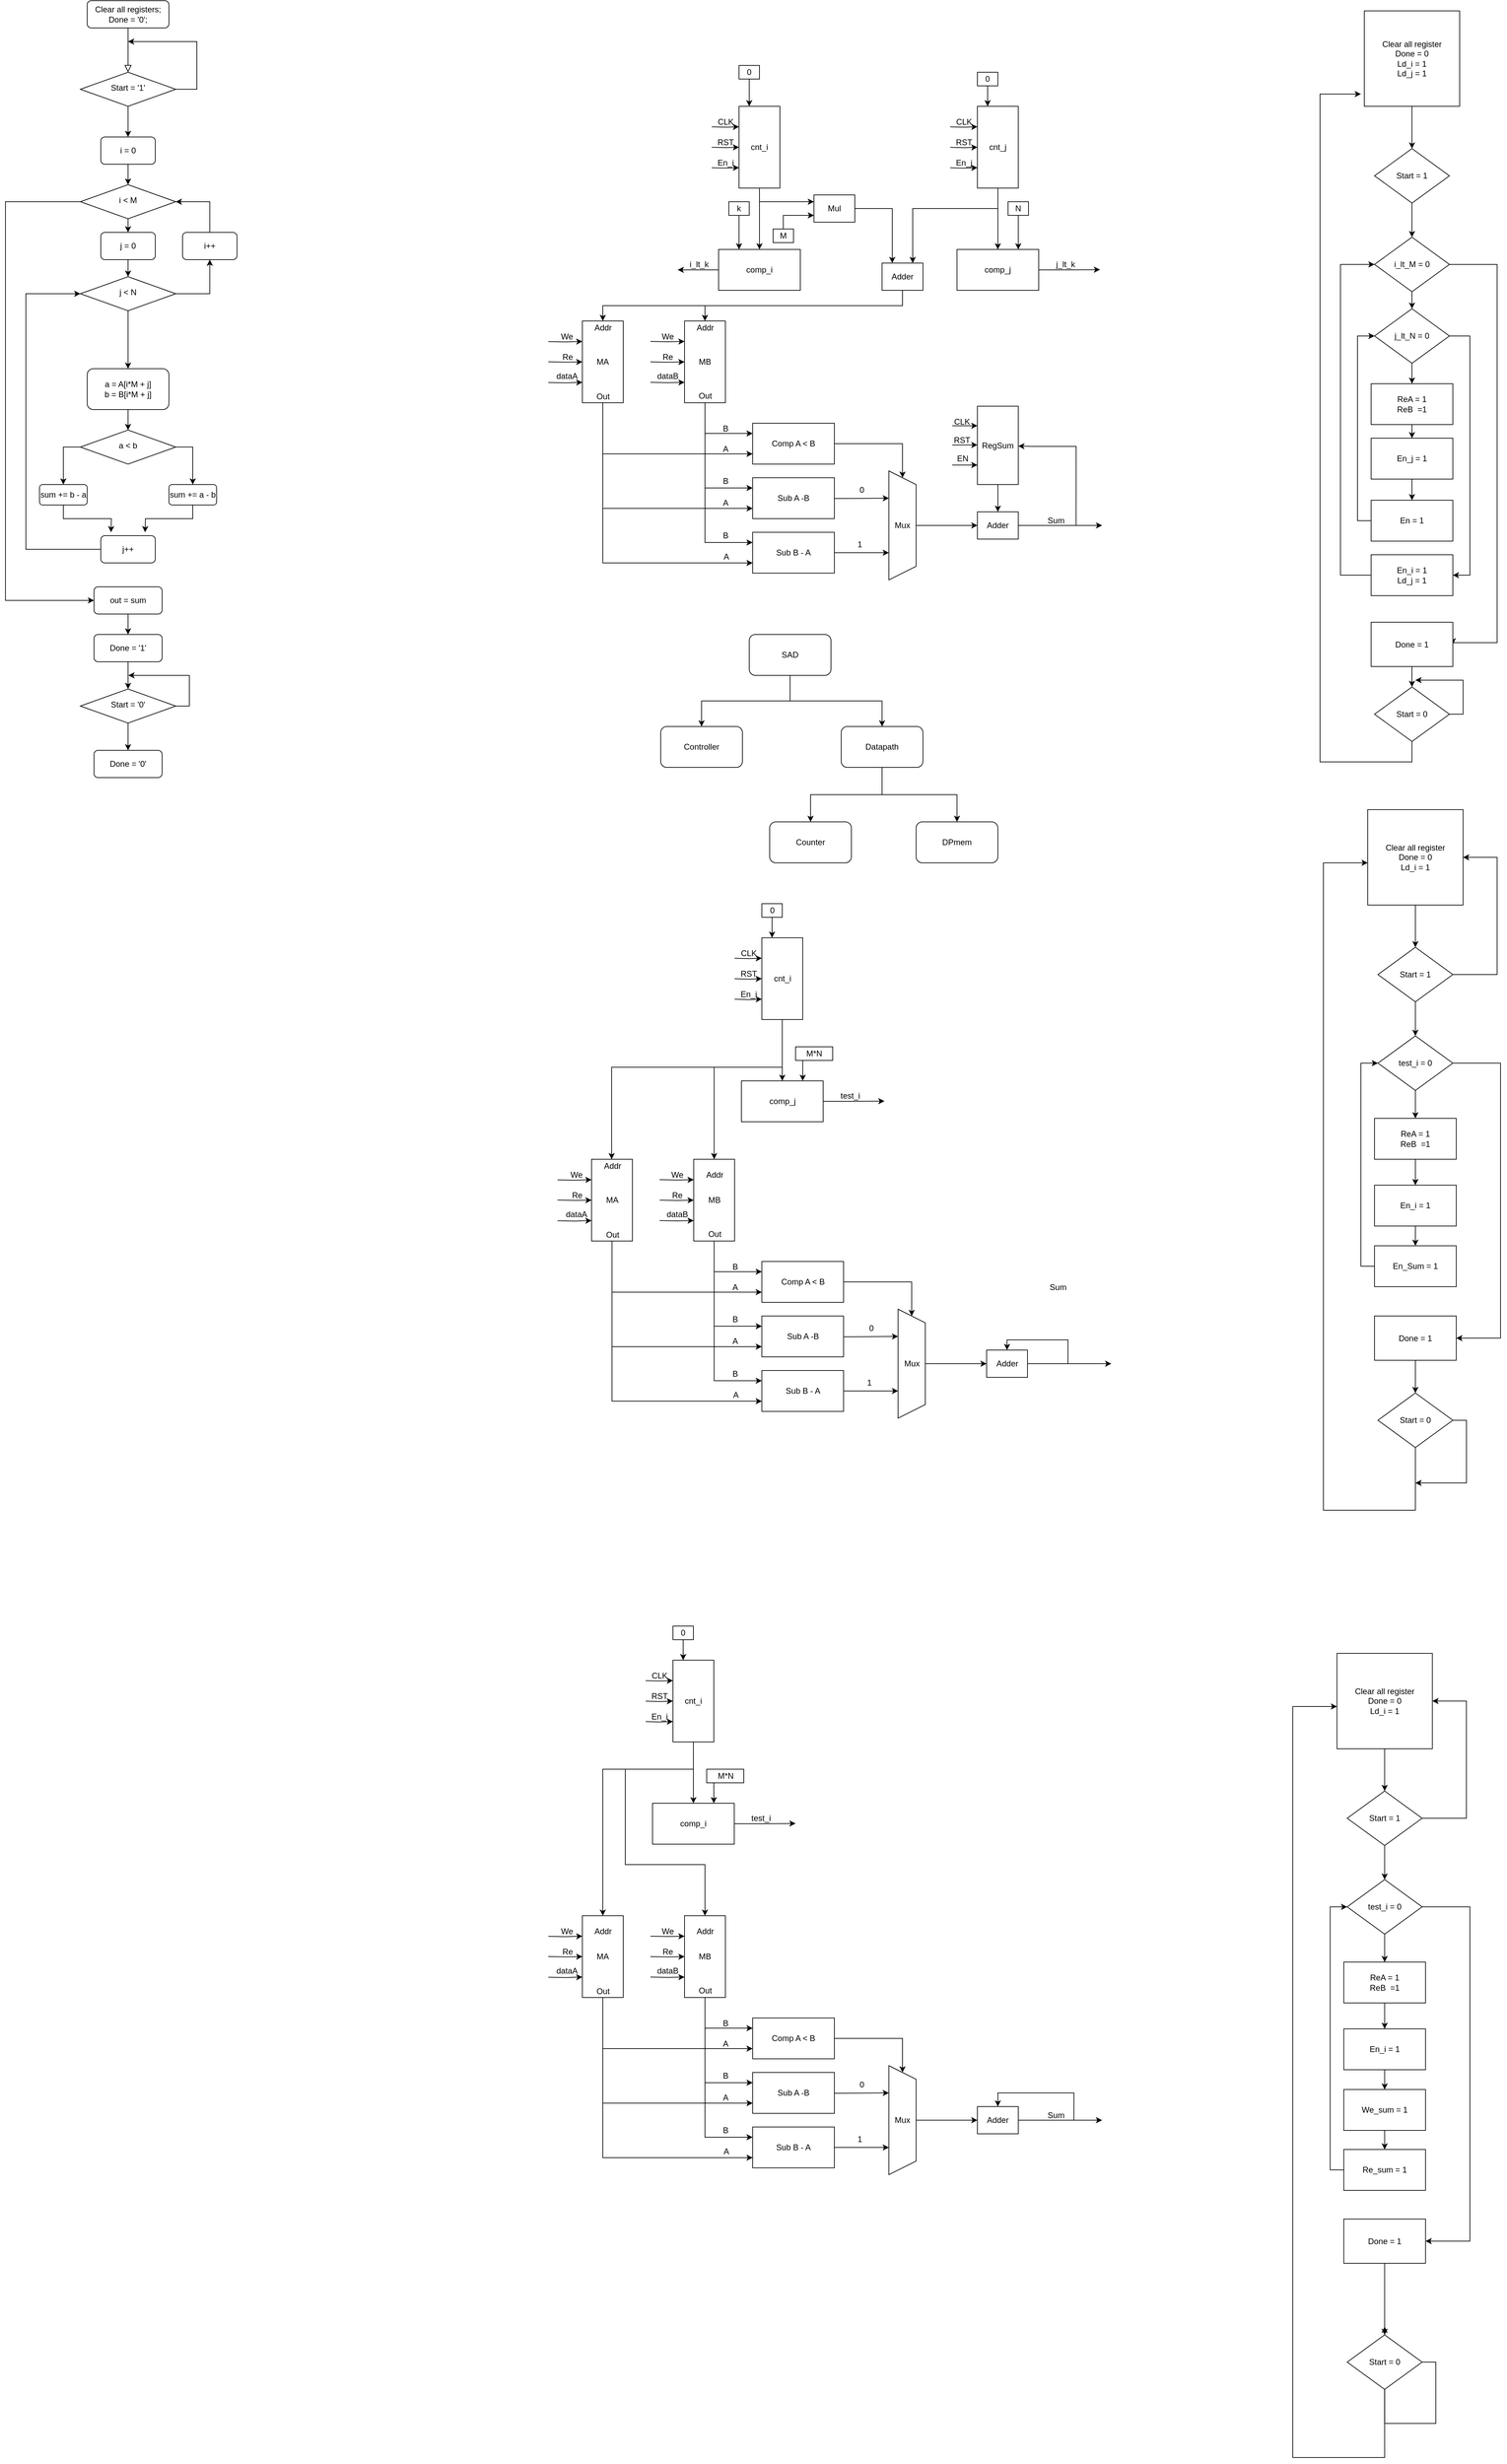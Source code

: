 <mxfile version="24.6.2" type="github">
  <diagram id="C5RBs43oDa-KdzZeNtuy" name="Page-1">
    <mxGraphModel dx="1353" dy="626" grid="1" gridSize="10" guides="1" tooltips="1" connect="1" arrows="1" fold="1" page="1" pageScale="1" pageWidth="827" pageHeight="1169" math="0" shadow="0">
      <root>
        <mxCell id="WIyWlLk6GJQsqaUBKTNV-0" />
        <mxCell id="WIyWlLk6GJQsqaUBKTNV-1" parent="WIyWlLk6GJQsqaUBKTNV-0" />
        <mxCell id="WIyWlLk6GJQsqaUBKTNV-2" value="" style="rounded=0;html=1;jettySize=auto;orthogonalLoop=1;fontSize=11;endArrow=block;endFill=0;endSize=8;strokeWidth=1;shadow=0;labelBackgroundColor=none;edgeStyle=orthogonalEdgeStyle;" parent="WIyWlLk6GJQsqaUBKTNV-1" source="WIyWlLk6GJQsqaUBKTNV-3" target="WIyWlLk6GJQsqaUBKTNV-6" edge="1">
          <mxGeometry relative="1" as="geometry" />
        </mxCell>
        <mxCell id="WIyWlLk6GJQsqaUBKTNV-3" value="Clear all registers;&lt;div&gt;Done = &#39;0&#39;;&lt;/div&gt;" style="rounded=1;whiteSpace=wrap;html=1;fontSize=12;glass=0;strokeWidth=1;shadow=0;" parent="WIyWlLk6GJQsqaUBKTNV-1" vertex="1">
          <mxGeometry x="150" y="15" width="120" height="40" as="geometry" />
        </mxCell>
        <mxCell id="mft_RM0RRCf2fSTkJ1zt-21" style="edgeStyle=orthogonalEdgeStyle;rounded=0;orthogonalLoop=1;jettySize=auto;html=1;exitX=0.5;exitY=1;exitDx=0;exitDy=0;entryX=0.5;entryY=0;entryDx=0;entryDy=0;" parent="WIyWlLk6GJQsqaUBKTNV-1" source="WIyWlLk6GJQsqaUBKTNV-6" target="mft_RM0RRCf2fSTkJ1zt-0" edge="1">
          <mxGeometry relative="1" as="geometry" />
        </mxCell>
        <mxCell id="mft_RM0RRCf2fSTkJ1zt-37" style="edgeStyle=orthogonalEdgeStyle;rounded=0;orthogonalLoop=1;jettySize=auto;html=1;exitX=1;exitY=0.5;exitDx=0;exitDy=0;" parent="WIyWlLk6GJQsqaUBKTNV-1" source="WIyWlLk6GJQsqaUBKTNV-6" edge="1">
          <mxGeometry relative="1" as="geometry">
            <mxPoint x="210" y="75" as="targetPoint" />
            <Array as="points">
              <mxPoint x="311" y="145" />
            </Array>
          </mxGeometry>
        </mxCell>
        <mxCell id="WIyWlLk6GJQsqaUBKTNV-6" value="Start = &#39;1&#39;" style="rhombus;whiteSpace=wrap;html=1;shadow=0;fontFamily=Helvetica;fontSize=12;align=center;strokeWidth=1;spacing=6;spacingTop=-4;" parent="WIyWlLk6GJQsqaUBKTNV-1" vertex="1">
          <mxGeometry x="140" y="120" width="140" height="50" as="geometry" />
        </mxCell>
        <mxCell id="mft_RM0RRCf2fSTkJ1zt-22" style="edgeStyle=orthogonalEdgeStyle;rounded=0;orthogonalLoop=1;jettySize=auto;html=1;exitX=0.5;exitY=1;exitDx=0;exitDy=0;entryX=0.5;entryY=0;entryDx=0;entryDy=0;" parent="WIyWlLk6GJQsqaUBKTNV-1" source="mft_RM0RRCf2fSTkJ1zt-0" target="mft_RM0RRCf2fSTkJ1zt-5" edge="1">
          <mxGeometry relative="1" as="geometry" />
        </mxCell>
        <mxCell id="mft_RM0RRCf2fSTkJ1zt-0" value="i = 0" style="rounded=1;whiteSpace=wrap;html=1;" parent="WIyWlLk6GJQsqaUBKTNV-1" vertex="1">
          <mxGeometry x="170" y="215" width="80" height="40" as="geometry" />
        </mxCell>
        <mxCell id="mft_RM0RRCf2fSTkJ1zt-19" style="edgeStyle=orthogonalEdgeStyle;rounded=0;orthogonalLoop=1;jettySize=auto;html=1;exitX=0.5;exitY=1;exitDx=0;exitDy=0;entryX=0.5;entryY=0;entryDx=0;entryDy=0;" parent="WIyWlLk6GJQsqaUBKTNV-1" source="mft_RM0RRCf2fSTkJ1zt-4" target="mft_RM0RRCf2fSTkJ1zt-12" edge="1">
          <mxGeometry relative="1" as="geometry" />
        </mxCell>
        <mxCell id="mft_RM0RRCf2fSTkJ1zt-4" value="a = A[i*M + j]&lt;div&gt;b = B[i*M + j]&lt;/div&gt;" style="rounded=1;whiteSpace=wrap;html=1;" parent="WIyWlLk6GJQsqaUBKTNV-1" vertex="1">
          <mxGeometry x="150" y="555" width="120" height="60" as="geometry" />
        </mxCell>
        <mxCell id="xkoci9fV2S9HuBBq_Wi7-4" style="edgeStyle=orthogonalEdgeStyle;rounded=0;orthogonalLoop=1;jettySize=auto;html=1;exitX=0.5;exitY=1;exitDx=0;exitDy=0;entryX=0.5;entryY=0;entryDx=0;entryDy=0;" parent="WIyWlLk6GJQsqaUBKTNV-1" source="mft_RM0RRCf2fSTkJ1zt-5" target="xkoci9fV2S9HuBBq_Wi7-2" edge="1">
          <mxGeometry relative="1" as="geometry" />
        </mxCell>
        <mxCell id="xkoci9fV2S9HuBBq_Wi7-17" style="edgeStyle=orthogonalEdgeStyle;rounded=0;orthogonalLoop=1;jettySize=auto;html=1;exitX=0;exitY=0.5;exitDx=0;exitDy=0;entryX=0;entryY=0.5;entryDx=0;entryDy=0;" parent="WIyWlLk6GJQsqaUBKTNV-1" source="mft_RM0RRCf2fSTkJ1zt-5" target="mft_RM0RRCf2fSTkJ1zt-29" edge="1">
          <mxGeometry relative="1" as="geometry">
            <Array as="points">
              <mxPoint x="30" y="310" />
              <mxPoint x="30" y="895" />
            </Array>
          </mxGeometry>
        </mxCell>
        <mxCell id="mft_RM0RRCf2fSTkJ1zt-5" value="i &amp;lt; M" style="rhombus;whiteSpace=wrap;html=1;shadow=0;fontFamily=Helvetica;fontSize=12;align=center;strokeWidth=1;spacing=6;spacingTop=-4;" parent="WIyWlLk6GJQsqaUBKTNV-1" vertex="1">
          <mxGeometry x="140" y="285" width="140" height="50" as="geometry" />
        </mxCell>
        <mxCell id="mft_RM0RRCf2fSTkJ1zt-17" style="edgeStyle=orthogonalEdgeStyle;rounded=0;orthogonalLoop=1;jettySize=auto;html=1;exitX=1;exitY=0.5;exitDx=0;exitDy=0;entryX=0.5;entryY=0;entryDx=0;entryDy=0;" parent="WIyWlLk6GJQsqaUBKTNV-1" source="mft_RM0RRCf2fSTkJ1zt-12" target="mft_RM0RRCf2fSTkJ1zt-14" edge="1">
          <mxGeometry relative="1" as="geometry" />
        </mxCell>
        <mxCell id="mft_RM0RRCf2fSTkJ1zt-18" style="edgeStyle=orthogonalEdgeStyle;rounded=0;orthogonalLoop=1;jettySize=auto;html=1;exitX=0;exitY=0.5;exitDx=0;exitDy=0;entryX=0.5;entryY=0;entryDx=0;entryDy=0;" parent="WIyWlLk6GJQsqaUBKTNV-1" source="mft_RM0RRCf2fSTkJ1zt-12" target="mft_RM0RRCf2fSTkJ1zt-13" edge="1">
          <mxGeometry relative="1" as="geometry" />
        </mxCell>
        <mxCell id="mft_RM0RRCf2fSTkJ1zt-12" value="a &amp;lt; b" style="rhombus;whiteSpace=wrap;html=1;shadow=0;fontFamily=Helvetica;fontSize=12;align=center;strokeWidth=1;spacing=6;spacingTop=-4;" parent="WIyWlLk6GJQsqaUBKTNV-1" vertex="1">
          <mxGeometry x="140" y="645" width="140" height="50" as="geometry" />
        </mxCell>
        <mxCell id="mft_RM0RRCf2fSTkJ1zt-26" style="edgeStyle=orthogonalEdgeStyle;rounded=0;orthogonalLoop=1;jettySize=auto;html=1;exitX=0.5;exitY=1;exitDx=0;exitDy=0;entryX=0.25;entryY=0;entryDx=0;entryDy=0;" parent="WIyWlLk6GJQsqaUBKTNV-1" source="mft_RM0RRCf2fSTkJ1zt-13" edge="1">
          <mxGeometry relative="1" as="geometry">
            <mxPoint x="185" y="795" as="targetPoint" />
          </mxGeometry>
        </mxCell>
        <mxCell id="mft_RM0RRCf2fSTkJ1zt-13" value="sum += b - a" style="rounded=1;whiteSpace=wrap;html=1;" parent="WIyWlLk6GJQsqaUBKTNV-1" vertex="1">
          <mxGeometry x="80" y="725" width="70" height="30" as="geometry" />
        </mxCell>
        <mxCell id="mft_RM0RRCf2fSTkJ1zt-27" style="edgeStyle=orthogonalEdgeStyle;rounded=0;orthogonalLoop=1;jettySize=auto;html=1;exitX=0.5;exitY=1;exitDx=0;exitDy=0;entryX=0.75;entryY=0;entryDx=0;entryDy=0;" parent="WIyWlLk6GJQsqaUBKTNV-1" source="mft_RM0RRCf2fSTkJ1zt-14" edge="1">
          <mxGeometry relative="1" as="geometry">
            <mxPoint x="235" y="795" as="targetPoint" />
          </mxGeometry>
        </mxCell>
        <mxCell id="mft_RM0RRCf2fSTkJ1zt-14" value="sum += a - b" style="rounded=1;whiteSpace=wrap;html=1;" parent="WIyWlLk6GJQsqaUBKTNV-1" vertex="1">
          <mxGeometry x="270" y="725" width="70" height="30" as="geometry" />
        </mxCell>
        <mxCell id="mft_RM0RRCf2fSTkJ1zt-32" style="edgeStyle=orthogonalEdgeStyle;rounded=0;orthogonalLoop=1;jettySize=auto;html=1;exitX=0.5;exitY=1;exitDx=0;exitDy=0;entryX=0.5;entryY=0;entryDx=0;entryDy=0;" parent="WIyWlLk6GJQsqaUBKTNV-1" source="mft_RM0RRCf2fSTkJ1zt-29" target="mft_RM0RRCf2fSTkJ1zt-31" edge="1">
          <mxGeometry relative="1" as="geometry" />
        </mxCell>
        <mxCell id="mft_RM0RRCf2fSTkJ1zt-29" value="out = sum" style="rounded=1;whiteSpace=wrap;html=1;" parent="WIyWlLk6GJQsqaUBKTNV-1" vertex="1">
          <mxGeometry x="160" y="875" width="100" height="40" as="geometry" />
        </mxCell>
        <mxCell id="mft_RM0RRCf2fSTkJ1zt-34" style="edgeStyle=orthogonalEdgeStyle;rounded=0;orthogonalLoop=1;jettySize=auto;html=1;exitX=0.5;exitY=1;exitDx=0;exitDy=0;entryX=0.5;entryY=0;entryDx=0;entryDy=0;" parent="WIyWlLk6GJQsqaUBKTNV-1" source="mft_RM0RRCf2fSTkJ1zt-31" target="mft_RM0RRCf2fSTkJ1zt-33" edge="1">
          <mxGeometry relative="1" as="geometry" />
        </mxCell>
        <mxCell id="mft_RM0RRCf2fSTkJ1zt-31" value="Done = &#39;1&#39;" style="rounded=1;whiteSpace=wrap;html=1;" parent="WIyWlLk6GJQsqaUBKTNV-1" vertex="1">
          <mxGeometry x="160" y="945" width="100" height="40" as="geometry" />
        </mxCell>
        <mxCell id="mft_RM0RRCf2fSTkJ1zt-36" style="edgeStyle=orthogonalEdgeStyle;rounded=0;orthogonalLoop=1;jettySize=auto;html=1;exitX=0.5;exitY=1;exitDx=0;exitDy=0;entryX=0.5;entryY=0;entryDx=0;entryDy=0;" parent="WIyWlLk6GJQsqaUBKTNV-1" source="mft_RM0RRCf2fSTkJ1zt-33" target="mft_RM0RRCf2fSTkJ1zt-35" edge="1">
          <mxGeometry relative="1" as="geometry" />
        </mxCell>
        <mxCell id="mft_RM0RRCf2fSTkJ1zt-38" style="edgeStyle=orthogonalEdgeStyle;rounded=0;orthogonalLoop=1;jettySize=auto;html=1;exitX=1;exitY=0.5;exitDx=0;exitDy=0;" parent="WIyWlLk6GJQsqaUBKTNV-1" source="mft_RM0RRCf2fSTkJ1zt-33" edge="1">
          <mxGeometry relative="1" as="geometry">
            <mxPoint x="210" y="1005" as="targetPoint" />
          </mxGeometry>
        </mxCell>
        <mxCell id="mft_RM0RRCf2fSTkJ1zt-33" value="Start = &#39;0&#39;" style="rhombus;whiteSpace=wrap;html=1;shadow=0;fontFamily=Helvetica;fontSize=12;align=center;strokeWidth=1;spacing=6;spacingTop=-4;" parent="WIyWlLk6GJQsqaUBKTNV-1" vertex="1">
          <mxGeometry x="140" y="1025" width="140" height="50" as="geometry" />
        </mxCell>
        <mxCell id="mft_RM0RRCf2fSTkJ1zt-35" value="Done = &#39;0&#39;" style="rounded=1;whiteSpace=wrap;html=1;" parent="WIyWlLk6GJQsqaUBKTNV-1" vertex="1">
          <mxGeometry x="160" y="1115" width="100" height="40" as="geometry" />
        </mxCell>
        <mxCell id="mft_RM0RRCf2fSTkJ1zt-49" style="edgeStyle=orthogonalEdgeStyle;rounded=0;orthogonalLoop=1;jettySize=auto;html=1;exitX=1;exitY=0.5;exitDx=0;exitDy=0;" parent="WIyWlLk6GJQsqaUBKTNV-1" source="mft_RM0RRCf2fSTkJ1zt-43" target="mft_RM0RRCf2fSTkJ1zt-45" edge="1">
          <mxGeometry relative="1" as="geometry" />
        </mxCell>
        <mxCell id="U91JR0L_D243hhcR3de2-17" style="edgeStyle=orthogonalEdgeStyle;rounded=0;orthogonalLoop=1;jettySize=auto;html=1;exitX=1;exitY=0.5;exitDx=0;exitDy=0;entryX=0.75;entryY=0;entryDx=0;entryDy=0;" parent="WIyWlLk6GJQsqaUBKTNV-1" source="mft_RM0RRCf2fSTkJ1zt-43" target="U91JR0L_D243hhcR3de2-15" edge="1">
          <mxGeometry relative="1" as="geometry">
            <Array as="points">
              <mxPoint x="1487" y="320" />
              <mxPoint x="1362" y="320" />
            </Array>
          </mxGeometry>
        </mxCell>
        <mxCell id="U91JR0L_D243hhcR3de2-72" style="edgeStyle=orthogonalEdgeStyle;rounded=0;orthogonalLoop=1;jettySize=auto;html=1;exitX=0.25;exitY=1;exitDx=0;exitDy=0;entryX=0.25;entryY=1;entryDx=0;entryDy=0;" parent="WIyWlLk6GJQsqaUBKTNV-1" target="mft_RM0RRCf2fSTkJ1zt-43" edge="1">
          <mxGeometry relative="1" as="geometry">
            <mxPoint x="1417" y="200.143" as="sourcePoint" />
          </mxGeometry>
        </mxCell>
        <mxCell id="U91JR0L_D243hhcR3de2-74" style="edgeStyle=orthogonalEdgeStyle;rounded=0;orthogonalLoop=1;jettySize=auto;html=1;exitX=0.5;exitY=1;exitDx=0;exitDy=0;entryX=0.5;entryY=1;entryDx=0;entryDy=0;" parent="WIyWlLk6GJQsqaUBKTNV-1" target="mft_RM0RRCf2fSTkJ1zt-43" edge="1">
          <mxGeometry relative="1" as="geometry">
            <mxPoint x="1417" y="230.154" as="sourcePoint" />
          </mxGeometry>
        </mxCell>
        <mxCell id="U91JR0L_D243hhcR3de2-75" style="edgeStyle=orthogonalEdgeStyle;rounded=0;orthogonalLoop=1;jettySize=auto;html=1;exitX=0.75;exitY=1;exitDx=0;exitDy=0;entryX=0.75;entryY=1;entryDx=0;entryDy=0;" parent="WIyWlLk6GJQsqaUBKTNV-1" target="mft_RM0RRCf2fSTkJ1zt-43" edge="1">
          <mxGeometry relative="1" as="geometry">
            <mxPoint x="1417" y="260.154" as="sourcePoint" />
          </mxGeometry>
        </mxCell>
        <mxCell id="mft_RM0RRCf2fSTkJ1zt-43" value="cnt_j" style="rounded=0;whiteSpace=wrap;html=1;direction=south;" parent="WIyWlLk6GJQsqaUBKTNV-1" vertex="1">
          <mxGeometry x="1457" y="170" width="60" height="120" as="geometry" />
        </mxCell>
        <mxCell id="U91JR0L_D243hhcR3de2-102" style="edgeStyle=orthogonalEdgeStyle;rounded=0;orthogonalLoop=1;jettySize=auto;html=1;exitX=1;exitY=0.5;exitDx=0;exitDy=0;" parent="WIyWlLk6GJQsqaUBKTNV-1" source="mft_RM0RRCf2fSTkJ1zt-45" edge="1">
          <mxGeometry relative="1" as="geometry">
            <mxPoint x="1637" y="409.667" as="targetPoint" />
          </mxGeometry>
        </mxCell>
        <mxCell id="mft_RM0RRCf2fSTkJ1zt-45" value="comp_j" style="rounded=0;whiteSpace=wrap;html=1;" parent="WIyWlLk6GJQsqaUBKTNV-1" vertex="1">
          <mxGeometry x="1427" y="380" width="120" height="60" as="geometry" />
        </mxCell>
        <mxCell id="mft_RM0RRCf2fSTkJ1zt-50" style="edgeStyle=orthogonalEdgeStyle;rounded=0;orthogonalLoop=1;jettySize=auto;html=1;exitX=1;exitY=0.5;exitDx=0;exitDy=0;entryX=0.5;entryY=0;entryDx=0;entryDy=0;" parent="WIyWlLk6GJQsqaUBKTNV-1" source="mft_RM0RRCf2fSTkJ1zt-46" target="mft_RM0RRCf2fSTkJ1zt-47" edge="1">
          <mxGeometry relative="1" as="geometry" />
        </mxCell>
        <mxCell id="U91JR0L_D243hhcR3de2-13" style="edgeStyle=orthogonalEdgeStyle;rounded=0;orthogonalLoop=1;jettySize=auto;html=1;exitX=1;exitY=0.5;exitDx=0;exitDy=0;entryX=0;entryY=0.25;entryDx=0;entryDy=0;" parent="WIyWlLk6GJQsqaUBKTNV-1" source="mft_RM0RRCf2fSTkJ1zt-46" target="U91JR0L_D243hhcR3de2-3" edge="1">
          <mxGeometry relative="1" as="geometry" />
        </mxCell>
        <mxCell id="U91JR0L_D243hhcR3de2-68" style="edgeStyle=orthogonalEdgeStyle;rounded=0;orthogonalLoop=1;jettySize=auto;html=1;exitX=0.25;exitY=1;exitDx=0;exitDy=0;entryX=0.25;entryY=1;entryDx=0;entryDy=0;" parent="WIyWlLk6GJQsqaUBKTNV-1" target="mft_RM0RRCf2fSTkJ1zt-46" edge="1">
          <mxGeometry relative="1" as="geometry">
            <mxPoint x="1067" y="200.143" as="sourcePoint" />
          </mxGeometry>
        </mxCell>
        <mxCell id="U91JR0L_D243hhcR3de2-69" style="edgeStyle=orthogonalEdgeStyle;rounded=0;orthogonalLoop=1;jettySize=auto;html=1;exitX=0.5;exitY=1;exitDx=0;exitDy=0;entryX=0.5;entryY=1;entryDx=0;entryDy=0;" parent="WIyWlLk6GJQsqaUBKTNV-1" target="mft_RM0RRCf2fSTkJ1zt-46" edge="1">
          <mxGeometry relative="1" as="geometry">
            <mxPoint x="1067" y="230.143" as="sourcePoint" />
          </mxGeometry>
        </mxCell>
        <mxCell id="U91JR0L_D243hhcR3de2-71" style="edgeStyle=orthogonalEdgeStyle;rounded=0;orthogonalLoop=1;jettySize=auto;html=1;exitX=0.75;exitY=1;exitDx=0;exitDy=0;entryX=0.75;entryY=1;entryDx=0;entryDy=0;" parent="WIyWlLk6GJQsqaUBKTNV-1" target="mft_RM0RRCf2fSTkJ1zt-46" edge="1">
          <mxGeometry relative="1" as="geometry">
            <mxPoint x="1067" y="260.143" as="sourcePoint" />
          </mxGeometry>
        </mxCell>
        <mxCell id="mft_RM0RRCf2fSTkJ1zt-46" value="cnt_i" style="rounded=0;whiteSpace=wrap;html=1;direction=south;" parent="WIyWlLk6GJQsqaUBKTNV-1" vertex="1">
          <mxGeometry x="1107" y="170" width="60" height="120" as="geometry" />
        </mxCell>
        <mxCell id="U91JR0L_D243hhcR3de2-67" style="edgeStyle=orthogonalEdgeStyle;rounded=0;orthogonalLoop=1;jettySize=auto;html=1;exitX=0;exitY=0.5;exitDx=0;exitDy=0;" parent="WIyWlLk6GJQsqaUBKTNV-1" source="mft_RM0RRCf2fSTkJ1zt-47" edge="1">
          <mxGeometry relative="1" as="geometry">
            <mxPoint x="1017" y="410" as="targetPoint" />
          </mxGeometry>
        </mxCell>
        <mxCell id="mft_RM0RRCf2fSTkJ1zt-47" value="comp_i" style="rounded=0;whiteSpace=wrap;html=1;" parent="WIyWlLk6GJQsqaUBKTNV-1" vertex="1">
          <mxGeometry x="1077" y="380" width="120" height="60" as="geometry" />
        </mxCell>
        <mxCell id="U91JR0L_D243hhcR3de2-8" style="edgeStyle=orthogonalEdgeStyle;rounded=0;orthogonalLoop=1;jettySize=auto;html=1;exitX=0.5;exitY=1;exitDx=0;exitDy=0;entryX=0.25;entryY=0;entryDx=0;entryDy=0;" parent="WIyWlLk6GJQsqaUBKTNV-1" source="mft_RM0RRCf2fSTkJ1zt-51" target="mft_RM0RRCf2fSTkJ1zt-47" edge="1">
          <mxGeometry relative="1" as="geometry" />
        </mxCell>
        <mxCell id="mft_RM0RRCf2fSTkJ1zt-51" value="k" style="rounded=0;whiteSpace=wrap;html=1;" parent="WIyWlLk6GJQsqaUBKTNV-1" vertex="1">
          <mxGeometry x="1092" y="310" width="30" height="20" as="geometry" />
        </mxCell>
        <mxCell id="mft_RM0RRCf2fSTkJ1zt-55" style="edgeStyle=orthogonalEdgeStyle;rounded=0;orthogonalLoop=1;jettySize=auto;html=1;exitX=0.5;exitY=1;exitDx=0;exitDy=0;entryX=0.75;entryY=0;entryDx=0;entryDy=0;" parent="WIyWlLk6GJQsqaUBKTNV-1" source="mft_RM0RRCf2fSTkJ1zt-52" target="mft_RM0RRCf2fSTkJ1zt-45" edge="1">
          <mxGeometry relative="1" as="geometry" />
        </mxCell>
        <mxCell id="mft_RM0RRCf2fSTkJ1zt-52" value="N" style="rounded=0;whiteSpace=wrap;html=1;" parent="WIyWlLk6GJQsqaUBKTNV-1" vertex="1">
          <mxGeometry x="1502" y="310" width="30" height="20" as="geometry" />
        </mxCell>
        <mxCell id="U91JR0L_D243hhcR3de2-30" style="edgeStyle=orthogonalEdgeStyle;rounded=0;orthogonalLoop=1;jettySize=auto;html=1;entryX=0.25;entryY=1;entryDx=0;entryDy=0;" parent="WIyWlLk6GJQsqaUBKTNV-1" target="mft_RM0RRCf2fSTkJ1zt-56" edge="1">
          <mxGeometry relative="1" as="geometry">
            <mxPoint x="977" y="515" as="sourcePoint" />
          </mxGeometry>
        </mxCell>
        <mxCell id="U91JR0L_D243hhcR3de2-31" style="edgeStyle=orthogonalEdgeStyle;rounded=0;orthogonalLoop=1;jettySize=auto;html=1;entryX=0.5;entryY=1;entryDx=0;entryDy=0;" parent="WIyWlLk6GJQsqaUBKTNV-1" target="mft_RM0RRCf2fSTkJ1zt-56" edge="1">
          <mxGeometry relative="1" as="geometry">
            <mxPoint x="977" y="545" as="sourcePoint" />
          </mxGeometry>
        </mxCell>
        <mxCell id="U91JR0L_D243hhcR3de2-32" style="edgeStyle=orthogonalEdgeStyle;rounded=0;orthogonalLoop=1;jettySize=auto;html=1;entryX=0.75;entryY=1;entryDx=0;entryDy=0;" parent="WIyWlLk6GJQsqaUBKTNV-1" target="mft_RM0RRCf2fSTkJ1zt-56" edge="1">
          <mxGeometry relative="1" as="geometry">
            <mxPoint x="977" y="575" as="sourcePoint" />
          </mxGeometry>
        </mxCell>
        <mxCell id="U91JR0L_D243hhcR3de2-43" style="edgeStyle=orthogonalEdgeStyle;rounded=0;orthogonalLoop=1;jettySize=auto;html=1;exitX=1;exitY=0.5;exitDx=0;exitDy=0;entryX=0;entryY=0.25;entryDx=0;entryDy=0;" parent="WIyWlLk6GJQsqaUBKTNV-1" source="mft_RM0RRCf2fSTkJ1zt-56" target="mft_RM0RRCf2fSTkJ1zt-58" edge="1">
          <mxGeometry relative="1" as="geometry" />
        </mxCell>
        <mxCell id="U91JR0L_D243hhcR3de2-44" style="edgeStyle=orthogonalEdgeStyle;rounded=0;orthogonalLoop=1;jettySize=auto;html=1;exitX=1;exitY=0.5;exitDx=0;exitDy=0;entryX=0;entryY=0.25;entryDx=0;entryDy=0;" parent="WIyWlLk6GJQsqaUBKTNV-1" source="mft_RM0RRCf2fSTkJ1zt-56" target="U91JR0L_D243hhcR3de2-34" edge="1">
          <mxGeometry relative="1" as="geometry" />
        </mxCell>
        <mxCell id="U91JR0L_D243hhcR3de2-45" style="edgeStyle=orthogonalEdgeStyle;rounded=0;orthogonalLoop=1;jettySize=auto;html=1;exitX=1;exitY=0.5;exitDx=0;exitDy=0;entryX=0;entryY=0.25;entryDx=0;entryDy=0;" parent="WIyWlLk6GJQsqaUBKTNV-1" source="mft_RM0RRCf2fSTkJ1zt-56" target="U91JR0L_D243hhcR3de2-35" edge="1">
          <mxGeometry relative="1" as="geometry" />
        </mxCell>
        <mxCell id="mft_RM0RRCf2fSTkJ1zt-56" value="MB" style="rounded=0;whiteSpace=wrap;html=1;direction=south;" parent="WIyWlLk6GJQsqaUBKTNV-1" vertex="1">
          <mxGeometry x="1027" y="485" width="60" height="120" as="geometry" />
        </mxCell>
        <mxCell id="U91JR0L_D243hhcR3de2-27" style="edgeStyle=orthogonalEdgeStyle;rounded=0;orthogonalLoop=1;jettySize=auto;html=1;exitX=0.75;exitY=1;exitDx=0;exitDy=0;entryX=0.75;entryY=1;entryDx=0;entryDy=0;" parent="WIyWlLk6GJQsqaUBKTNV-1" target="mft_RM0RRCf2fSTkJ1zt-57" edge="1">
          <mxGeometry relative="1" as="geometry">
            <mxPoint x="827" y="575.194" as="sourcePoint" />
          </mxGeometry>
        </mxCell>
        <mxCell id="U91JR0L_D243hhcR3de2-28" style="edgeStyle=orthogonalEdgeStyle;rounded=0;orthogonalLoop=1;jettySize=auto;html=1;exitX=0.5;exitY=1;exitDx=0;exitDy=0;entryX=0.5;entryY=1;entryDx=0;entryDy=0;" parent="WIyWlLk6GJQsqaUBKTNV-1" target="mft_RM0RRCf2fSTkJ1zt-57" edge="1">
          <mxGeometry relative="1" as="geometry">
            <mxPoint x="827" y="544.871" as="sourcePoint" />
          </mxGeometry>
        </mxCell>
        <mxCell id="U91JR0L_D243hhcR3de2-29" style="edgeStyle=orthogonalEdgeStyle;rounded=0;orthogonalLoop=1;jettySize=auto;html=1;exitX=0.25;exitY=1;exitDx=0;exitDy=0;entryX=0.25;entryY=1;entryDx=0;entryDy=0;" parent="WIyWlLk6GJQsqaUBKTNV-1" target="mft_RM0RRCf2fSTkJ1zt-57" edge="1">
          <mxGeometry relative="1" as="geometry">
            <mxPoint x="827" y="515.194" as="sourcePoint" />
          </mxGeometry>
        </mxCell>
        <mxCell id="U91JR0L_D243hhcR3de2-46" style="edgeStyle=orthogonalEdgeStyle;rounded=0;orthogonalLoop=1;jettySize=auto;html=1;exitX=1;exitY=0.5;exitDx=0;exitDy=0;entryX=0;entryY=0.75;entryDx=0;entryDy=0;" parent="WIyWlLk6GJQsqaUBKTNV-1" source="mft_RM0RRCf2fSTkJ1zt-57" target="mft_RM0RRCf2fSTkJ1zt-58" edge="1">
          <mxGeometry relative="1" as="geometry" />
        </mxCell>
        <mxCell id="U91JR0L_D243hhcR3de2-47" style="edgeStyle=orthogonalEdgeStyle;rounded=0;orthogonalLoop=1;jettySize=auto;html=1;exitX=1;exitY=0.5;exitDx=0;exitDy=0;entryX=0;entryY=0.75;entryDx=0;entryDy=0;" parent="WIyWlLk6GJQsqaUBKTNV-1" source="mft_RM0RRCf2fSTkJ1zt-57" target="U91JR0L_D243hhcR3de2-34" edge="1">
          <mxGeometry relative="1" as="geometry" />
        </mxCell>
        <mxCell id="U91JR0L_D243hhcR3de2-48" style="edgeStyle=orthogonalEdgeStyle;rounded=0;orthogonalLoop=1;jettySize=auto;html=1;exitX=1;exitY=0.5;exitDx=0;exitDy=0;entryX=0;entryY=0.75;entryDx=0;entryDy=0;" parent="WIyWlLk6GJQsqaUBKTNV-1" source="mft_RM0RRCf2fSTkJ1zt-57" target="U91JR0L_D243hhcR3de2-35" edge="1">
          <mxGeometry relative="1" as="geometry" />
        </mxCell>
        <mxCell id="mft_RM0RRCf2fSTkJ1zt-57" value="MA" style="rounded=0;whiteSpace=wrap;html=1;direction=south;" parent="WIyWlLk6GJQsqaUBKTNV-1" vertex="1">
          <mxGeometry x="877" y="485" width="60" height="120" as="geometry" />
        </mxCell>
        <mxCell id="mWNffOEWTbPYXsajY10j-0" style="edgeStyle=orthogonalEdgeStyle;rounded=0;orthogonalLoop=1;jettySize=auto;html=1;exitX=1;exitY=0.5;exitDx=0;exitDy=0;" parent="WIyWlLk6GJQsqaUBKTNV-1" source="mft_RM0RRCf2fSTkJ1zt-58" target="U91JR0L_D243hhcR3de2-52" edge="1">
          <mxGeometry relative="1" as="geometry" />
        </mxCell>
        <mxCell id="mft_RM0RRCf2fSTkJ1zt-58" value="Comp A &amp;lt; B" style="rounded=0;whiteSpace=wrap;html=1;" parent="WIyWlLk6GJQsqaUBKTNV-1" vertex="1">
          <mxGeometry x="1127" y="635" width="120" height="60" as="geometry" />
        </mxCell>
        <mxCell id="mft_RM0RRCf2fSTkJ1zt-62" value="0" style="rounded=0;whiteSpace=wrap;html=1;" parent="WIyWlLk6GJQsqaUBKTNV-1" vertex="1">
          <mxGeometry x="1107" y="110" width="30" height="20" as="geometry" />
        </mxCell>
        <mxCell id="P9xzk4Dm-XIlBnsnG1qF-3" style="edgeStyle=orthogonalEdgeStyle;rounded=0;orthogonalLoop=1;jettySize=auto;html=1;exitX=0.5;exitY=1;exitDx=0;exitDy=0;entryX=0;entryY=0.75;entryDx=0;entryDy=0;" parent="WIyWlLk6GJQsqaUBKTNV-1" source="mft_RM0RRCf2fSTkJ1zt-63" target="mft_RM0RRCf2fSTkJ1zt-43" edge="1">
          <mxGeometry relative="1" as="geometry" />
        </mxCell>
        <mxCell id="mft_RM0RRCf2fSTkJ1zt-63" value="0" style="rounded=0;whiteSpace=wrap;html=1;" parent="WIyWlLk6GJQsqaUBKTNV-1" vertex="1">
          <mxGeometry x="1457" y="120" width="30" height="20" as="geometry" />
        </mxCell>
        <mxCell id="U91JR0L_D243hhcR3de2-16" style="edgeStyle=orthogonalEdgeStyle;rounded=0;orthogonalLoop=1;jettySize=auto;html=1;exitX=1;exitY=0.5;exitDx=0;exitDy=0;entryX=0.25;entryY=0;entryDx=0;entryDy=0;" parent="WIyWlLk6GJQsqaUBKTNV-1" source="U91JR0L_D243hhcR3de2-3" target="U91JR0L_D243hhcR3de2-15" edge="1">
          <mxGeometry relative="1" as="geometry" />
        </mxCell>
        <mxCell id="U91JR0L_D243hhcR3de2-3" value="Mul" style="rounded=0;whiteSpace=wrap;html=1;" parent="WIyWlLk6GJQsqaUBKTNV-1" vertex="1">
          <mxGeometry x="1217" y="300" width="60" height="40" as="geometry" />
        </mxCell>
        <mxCell id="U91JR0L_D243hhcR3de2-14" style="edgeStyle=orthogonalEdgeStyle;rounded=0;orthogonalLoop=1;jettySize=auto;html=1;exitX=0.5;exitY=0;exitDx=0;exitDy=0;entryX=0;entryY=0.75;entryDx=0;entryDy=0;" parent="WIyWlLk6GJQsqaUBKTNV-1" source="U91JR0L_D243hhcR3de2-5" target="U91JR0L_D243hhcR3de2-3" edge="1">
          <mxGeometry relative="1" as="geometry" />
        </mxCell>
        <mxCell id="U91JR0L_D243hhcR3de2-5" value="M" style="rounded=0;whiteSpace=wrap;html=1;" parent="WIyWlLk6GJQsqaUBKTNV-1" vertex="1">
          <mxGeometry x="1157" y="350" width="30" height="20" as="geometry" />
        </mxCell>
        <mxCell id="U91JR0L_D243hhcR3de2-18" style="edgeStyle=orthogonalEdgeStyle;rounded=0;orthogonalLoop=1;jettySize=auto;html=1;exitX=0.5;exitY=1;exitDx=0;exitDy=0;entryX=0;entryY=0.5;entryDx=0;entryDy=0;" parent="WIyWlLk6GJQsqaUBKTNV-1" source="U91JR0L_D243hhcR3de2-15" target="mft_RM0RRCf2fSTkJ1zt-56" edge="1">
          <mxGeometry relative="1" as="geometry" />
        </mxCell>
        <mxCell id="U91JR0L_D243hhcR3de2-19" style="edgeStyle=orthogonalEdgeStyle;rounded=0;orthogonalLoop=1;jettySize=auto;html=1;exitX=0.5;exitY=1;exitDx=0;exitDy=0;" parent="WIyWlLk6GJQsqaUBKTNV-1" source="U91JR0L_D243hhcR3de2-15" target="mft_RM0RRCf2fSTkJ1zt-57" edge="1">
          <mxGeometry relative="1" as="geometry" />
        </mxCell>
        <mxCell id="U91JR0L_D243hhcR3de2-15" value="Adder" style="rounded=0;whiteSpace=wrap;html=1;" parent="WIyWlLk6GJQsqaUBKTNV-1" vertex="1">
          <mxGeometry x="1317" y="400" width="60" height="40" as="geometry" />
        </mxCell>
        <mxCell id="U91JR0L_D243hhcR3de2-54" style="edgeStyle=orthogonalEdgeStyle;rounded=0;orthogonalLoop=1;jettySize=auto;html=1;exitX=1;exitY=0.5;exitDx=0;exitDy=0;entryX=0.25;entryY=1;entryDx=0;entryDy=0;" parent="WIyWlLk6GJQsqaUBKTNV-1" target="U91JR0L_D243hhcR3de2-52" edge="1">
          <mxGeometry relative="1" as="geometry">
            <mxPoint x="1177" y="745" as="sourcePoint" />
          </mxGeometry>
        </mxCell>
        <mxCell id="U91JR0L_D243hhcR3de2-34" value="Sub A -B" style="rounded=0;whiteSpace=wrap;html=1;" parent="WIyWlLk6GJQsqaUBKTNV-1" vertex="1">
          <mxGeometry x="1127" y="715" width="120" height="60" as="geometry" />
        </mxCell>
        <mxCell id="mWNffOEWTbPYXsajY10j-2" style="edgeStyle=orthogonalEdgeStyle;rounded=0;orthogonalLoop=1;jettySize=auto;html=1;exitX=1;exitY=0.5;exitDx=0;exitDy=0;entryX=0.75;entryY=1;entryDx=0;entryDy=0;" parent="WIyWlLk6GJQsqaUBKTNV-1" source="U91JR0L_D243hhcR3de2-35" target="U91JR0L_D243hhcR3de2-52" edge="1">
          <mxGeometry relative="1" as="geometry" />
        </mxCell>
        <mxCell id="U91JR0L_D243hhcR3de2-35" value="Sub B - A" style="rounded=0;whiteSpace=wrap;html=1;" parent="WIyWlLk6GJQsqaUBKTNV-1" vertex="1">
          <mxGeometry x="1127" y="795" width="120" height="60" as="geometry" />
        </mxCell>
        <mxCell id="U91JR0L_D243hhcR3de2-59" style="edgeStyle=orthogonalEdgeStyle;rounded=0;orthogonalLoop=1;jettySize=auto;html=1;exitX=0.5;exitY=0;exitDx=0;exitDy=0;entryX=0;entryY=0.5;entryDx=0;entryDy=0;" parent="WIyWlLk6GJQsqaUBKTNV-1" source="U91JR0L_D243hhcR3de2-52" target="U91JR0L_D243hhcR3de2-58" edge="1">
          <mxGeometry relative="1" as="geometry" />
        </mxCell>
        <mxCell id="U91JR0L_D243hhcR3de2-52" value="Mux" style="shape=trapezoid;perimeter=trapezoidPerimeter;whiteSpace=wrap;html=1;fixedSize=1;direction=south;" parent="WIyWlLk6GJQsqaUBKTNV-1" vertex="1">
          <mxGeometry x="1327" y="705" width="40" height="160" as="geometry" />
        </mxCell>
        <mxCell id="U91JR0L_D243hhcR3de2-64" style="edgeStyle=orthogonalEdgeStyle;rounded=0;orthogonalLoop=1;jettySize=auto;html=1;exitX=1;exitY=0.5;exitDx=0;exitDy=0;" parent="WIyWlLk6GJQsqaUBKTNV-1" source="U91JR0L_D243hhcR3de2-58" edge="1">
          <mxGeometry relative="1" as="geometry">
            <mxPoint x="1640" y="785" as="targetPoint" />
          </mxGeometry>
        </mxCell>
        <mxCell id="U91JR0L_D243hhcR3de2-58" value="Adder" style="rounded=0;whiteSpace=wrap;html=1;" parent="WIyWlLk6GJQsqaUBKTNV-1" vertex="1">
          <mxGeometry x="1457" y="765" width="60" height="40" as="geometry" />
        </mxCell>
        <mxCell id="U91JR0L_D243hhcR3de2-63" style="edgeStyle=orthogonalEdgeStyle;rounded=0;orthogonalLoop=1;jettySize=auto;html=1;exitX=0.5;exitY=1;exitDx=0;exitDy=0;entryX=0.5;entryY=0;entryDx=0;entryDy=0;" parent="WIyWlLk6GJQsqaUBKTNV-1" source="U91JR0L_D243hhcR3de2-62" target="U91JR0L_D243hhcR3de2-58" edge="1">
          <mxGeometry relative="1" as="geometry" />
        </mxCell>
        <mxCell id="2ctiq6d0ms4nX4qxdTXe-11" style="edgeStyle=orthogonalEdgeStyle;rounded=0;orthogonalLoop=1;jettySize=auto;html=1;exitX=0;exitY=0.25;exitDx=0;exitDy=0;entryX=0;entryY=0.25;entryDx=0;entryDy=0;" parent="WIyWlLk6GJQsqaUBKTNV-1" target="U91JR0L_D243hhcR3de2-62" edge="1">
          <mxGeometry relative="1" as="geometry">
            <mxPoint x="1420.0" y="638.706" as="sourcePoint" />
          </mxGeometry>
        </mxCell>
        <mxCell id="2ctiq6d0ms4nX4qxdTXe-12" style="edgeStyle=orthogonalEdgeStyle;rounded=0;orthogonalLoop=1;jettySize=auto;html=1;exitX=0;exitY=0.5;exitDx=0;exitDy=0;entryX=0;entryY=0.5;entryDx=0;entryDy=0;" parent="WIyWlLk6GJQsqaUBKTNV-1" target="U91JR0L_D243hhcR3de2-62" edge="1">
          <mxGeometry relative="1" as="geometry">
            <mxPoint x="1420.0" y="666.941" as="sourcePoint" />
          </mxGeometry>
        </mxCell>
        <mxCell id="2ctiq6d0ms4nX4qxdTXe-13" style="edgeStyle=orthogonalEdgeStyle;rounded=0;orthogonalLoop=1;jettySize=auto;html=1;exitX=0;exitY=0.75;exitDx=0;exitDy=0;entryX=0;entryY=0.75;entryDx=0;entryDy=0;" parent="WIyWlLk6GJQsqaUBKTNV-1" target="U91JR0L_D243hhcR3de2-62" edge="1">
          <mxGeometry relative="1" as="geometry">
            <mxPoint x="1420.0" y="696.353" as="sourcePoint" />
          </mxGeometry>
        </mxCell>
        <mxCell id="U91JR0L_D243hhcR3de2-62" value="RegSum" style="rounded=0;whiteSpace=wrap;html=1;" parent="WIyWlLk6GJQsqaUBKTNV-1" vertex="1">
          <mxGeometry x="1457" y="610" width="60" height="115" as="geometry" />
        </mxCell>
        <mxCell id="U91JR0L_D243hhcR3de2-76" value="CLK" style="text;html=1;align=center;verticalAlign=middle;resizable=0;points=[];autosize=1;strokeColor=none;fillColor=none;" parent="WIyWlLk6GJQsqaUBKTNV-1" vertex="1">
          <mxGeometry x="1062" y="178" width="50" height="30" as="geometry" />
        </mxCell>
        <mxCell id="U91JR0L_D243hhcR3de2-77" value="RST" style="text;html=1;align=center;verticalAlign=middle;resizable=0;points=[];autosize=1;strokeColor=none;fillColor=none;" parent="WIyWlLk6GJQsqaUBKTNV-1" vertex="1">
          <mxGeometry x="1062" y="208" width="50" height="30" as="geometry" />
        </mxCell>
        <mxCell id="U91JR0L_D243hhcR3de2-79" value="CLK" style="text;html=1;align=center;verticalAlign=middle;resizable=0;points=[];autosize=1;strokeColor=none;fillColor=none;" parent="WIyWlLk6GJQsqaUBKTNV-1" vertex="1">
          <mxGeometry x="1412" y="178" width="50" height="30" as="geometry" />
        </mxCell>
        <mxCell id="U91JR0L_D243hhcR3de2-80" value="RST" style="text;html=1;align=center;verticalAlign=middle;resizable=0;points=[];autosize=1;strokeColor=none;fillColor=none;" parent="WIyWlLk6GJQsqaUBKTNV-1" vertex="1">
          <mxGeometry x="1412" y="208" width="50" height="30" as="geometry" />
        </mxCell>
        <mxCell id="U91JR0L_D243hhcR3de2-81" value="We" style="text;html=1;align=center;verticalAlign=middle;resizable=0;points=[];autosize=1;strokeColor=none;fillColor=none;" parent="WIyWlLk6GJQsqaUBKTNV-1" vertex="1">
          <mxGeometry x="834" y="493" width="40" height="30" as="geometry" />
        </mxCell>
        <mxCell id="U91JR0L_D243hhcR3de2-82" value="Re" style="text;html=1;align=center;verticalAlign=middle;resizable=0;points=[];autosize=1;strokeColor=none;fillColor=none;" parent="WIyWlLk6GJQsqaUBKTNV-1" vertex="1">
          <mxGeometry x="835" y="523" width="40" height="30" as="geometry" />
        </mxCell>
        <mxCell id="U91JR0L_D243hhcR3de2-83" value="We" style="text;html=1;align=center;verticalAlign=middle;resizable=0;points=[];autosize=1;strokeColor=none;fillColor=none;" parent="WIyWlLk6GJQsqaUBKTNV-1" vertex="1">
          <mxGeometry x="982" y="493" width="40" height="30" as="geometry" />
        </mxCell>
        <mxCell id="U91JR0L_D243hhcR3de2-84" value="Re" style="text;html=1;align=center;verticalAlign=middle;resizable=0;points=[];autosize=1;strokeColor=none;fillColor=none;" parent="WIyWlLk6GJQsqaUBKTNV-1" vertex="1">
          <mxGeometry x="982" y="523" width="40" height="30" as="geometry" />
        </mxCell>
        <mxCell id="U91JR0L_D243hhcR3de2-85" value="0" style="text;html=1;align=center;verticalAlign=middle;resizable=0;points=[];autosize=1;strokeColor=none;fillColor=none;" parent="WIyWlLk6GJQsqaUBKTNV-1" vertex="1">
          <mxGeometry x="1272" y="718" width="30" height="30" as="geometry" />
        </mxCell>
        <mxCell id="U91JR0L_D243hhcR3de2-86" value="1" style="text;html=1;align=center;verticalAlign=middle;resizable=0;points=[];autosize=1;strokeColor=none;fillColor=none;" parent="WIyWlLk6GJQsqaUBKTNV-1" vertex="1">
          <mxGeometry x="1269" y="798" width="30" height="30" as="geometry" />
        </mxCell>
        <mxCell id="U91JR0L_D243hhcR3de2-87" value="B" style="text;html=1;align=center;verticalAlign=middle;resizable=0;points=[];autosize=1;strokeColor=none;fillColor=none;" parent="WIyWlLk6GJQsqaUBKTNV-1" vertex="1">
          <mxGeometry x="1072" y="628" width="30" height="30" as="geometry" />
        </mxCell>
        <mxCell id="U91JR0L_D243hhcR3de2-88" value="A" style="text;html=1;align=center;verticalAlign=middle;resizable=0;points=[];autosize=1;strokeColor=none;fillColor=none;" parent="WIyWlLk6GJQsqaUBKTNV-1" vertex="1">
          <mxGeometry x="1072" y="658" width="30" height="30" as="geometry" />
        </mxCell>
        <mxCell id="U91JR0L_D243hhcR3de2-89" value="B" style="text;html=1;align=center;verticalAlign=middle;resizable=0;points=[];autosize=1;strokeColor=none;fillColor=none;" parent="WIyWlLk6GJQsqaUBKTNV-1" vertex="1">
          <mxGeometry x="1072" y="705" width="30" height="30" as="geometry" />
        </mxCell>
        <mxCell id="U91JR0L_D243hhcR3de2-90" value="A" style="text;html=1;align=center;verticalAlign=middle;resizable=0;points=[];autosize=1;strokeColor=none;fillColor=none;" parent="WIyWlLk6GJQsqaUBKTNV-1" vertex="1">
          <mxGeometry x="1072" y="737" width="30" height="30" as="geometry" />
        </mxCell>
        <mxCell id="U91JR0L_D243hhcR3de2-91" value="B" style="text;html=1;align=center;verticalAlign=middle;resizable=0;points=[];autosize=1;strokeColor=none;fillColor=none;" parent="WIyWlLk6GJQsqaUBKTNV-1" vertex="1">
          <mxGeometry x="1072" y="785" width="30" height="30" as="geometry" />
        </mxCell>
        <mxCell id="U91JR0L_D243hhcR3de2-92" value="A" style="text;html=1;align=center;verticalAlign=middle;resizable=0;points=[];autosize=1;strokeColor=none;fillColor=none;" parent="WIyWlLk6GJQsqaUBKTNV-1" vertex="1">
          <mxGeometry x="1073" y="816" width="30" height="30" as="geometry" />
        </mxCell>
        <mxCell id="U91JR0L_D243hhcR3de2-95" value="Sum" style="text;html=1;align=center;verticalAlign=middle;resizable=0;points=[];autosize=1;strokeColor=none;fillColor=none;" parent="WIyWlLk6GJQsqaUBKTNV-1" vertex="1">
          <mxGeometry x="1547" y="763" width="50" height="30" as="geometry" />
        </mxCell>
        <mxCell id="U91JR0L_D243hhcR3de2-96" value="dataA" style="text;html=1;align=center;verticalAlign=middle;resizable=0;points=[];autosize=1;strokeColor=none;fillColor=none;" parent="WIyWlLk6GJQsqaUBKTNV-1" vertex="1">
          <mxGeometry x="829" y="551" width="50" height="30" as="geometry" />
        </mxCell>
        <mxCell id="U91JR0L_D243hhcR3de2-97" value="dataB" style="text;html=1;align=center;verticalAlign=middle;resizable=0;points=[];autosize=1;strokeColor=none;fillColor=none;" parent="WIyWlLk6GJQsqaUBKTNV-1" vertex="1">
          <mxGeometry x="977" y="551" width="50" height="30" as="geometry" />
        </mxCell>
        <mxCell id="U91JR0L_D243hhcR3de2-98" value="En_i" style="text;html=1;align=center;verticalAlign=middle;resizable=0;points=[];autosize=1;strokeColor=none;fillColor=none;" parent="WIyWlLk6GJQsqaUBKTNV-1" vertex="1">
          <mxGeometry x="1062" y="238" width="50" height="30" as="geometry" />
        </mxCell>
        <mxCell id="U91JR0L_D243hhcR3de2-99" value="En_j" style="text;html=1;align=center;verticalAlign=middle;resizable=0;points=[];autosize=1;strokeColor=none;fillColor=none;" parent="WIyWlLk6GJQsqaUBKTNV-1" vertex="1">
          <mxGeometry x="1412" y="238" width="50" height="30" as="geometry" />
        </mxCell>
        <mxCell id="U91JR0L_D243hhcR3de2-100" value="i_lt_k" style="text;html=1;align=center;verticalAlign=middle;resizable=0;points=[];autosize=1;strokeColor=none;fillColor=none;" parent="WIyWlLk6GJQsqaUBKTNV-1" vertex="1">
          <mxGeometry x="1023" y="387" width="50" height="30" as="geometry" />
        </mxCell>
        <mxCell id="U91JR0L_D243hhcR3de2-101" value="j_lt_k" style="text;html=1;align=center;verticalAlign=middle;resizable=0;points=[];autosize=1;strokeColor=none;fillColor=none;" parent="WIyWlLk6GJQsqaUBKTNV-1" vertex="1">
          <mxGeometry x="1561" y="387" width="50" height="30" as="geometry" />
        </mxCell>
        <mxCell id="U91JR0L_D243hhcR3de2-103" value="Addr" style="text;html=1;align=center;verticalAlign=middle;resizable=0;points=[];autosize=1;strokeColor=none;fillColor=none;" parent="WIyWlLk6GJQsqaUBKTNV-1" vertex="1">
          <mxGeometry x="882" y="480" width="50" height="30" as="geometry" />
        </mxCell>
        <mxCell id="U91JR0L_D243hhcR3de2-104" value="Addr" style="text;html=1;align=center;verticalAlign=middle;resizable=0;points=[];autosize=1;strokeColor=none;fillColor=none;" parent="WIyWlLk6GJQsqaUBKTNV-1" vertex="1">
          <mxGeometry x="1032" y="480" width="50" height="30" as="geometry" />
        </mxCell>
        <mxCell id="U91JR0L_D243hhcR3de2-105" value="Out" style="text;html=1;align=center;verticalAlign=middle;resizable=0;points=[];autosize=1;strokeColor=none;fillColor=none;" parent="WIyWlLk6GJQsqaUBKTNV-1" vertex="1">
          <mxGeometry x="887" y="581" width="40" height="30" as="geometry" />
        </mxCell>
        <mxCell id="U91JR0L_D243hhcR3de2-106" value="Out" style="text;html=1;align=center;verticalAlign=middle;resizable=0;points=[];autosize=1;strokeColor=none;fillColor=none;" parent="WIyWlLk6GJQsqaUBKTNV-1" vertex="1">
          <mxGeometry x="1037" y="580" width="40" height="30" as="geometry" />
        </mxCell>
        <mxCell id="P9xzk4Dm-XIlBnsnG1qF-1" style="edgeStyle=orthogonalEdgeStyle;rounded=0;orthogonalLoop=1;jettySize=auto;html=1;exitX=0.5;exitY=1;exitDx=0;exitDy=0;entryX=0;entryY=0.75;entryDx=0;entryDy=0;" parent="WIyWlLk6GJQsqaUBKTNV-1" source="mft_RM0RRCf2fSTkJ1zt-62" target="mft_RM0RRCf2fSTkJ1zt-46" edge="1">
          <mxGeometry relative="1" as="geometry" />
        </mxCell>
        <mxCell id="P9xzk4Dm-XIlBnsnG1qF-7" style="edgeStyle=orthogonalEdgeStyle;rounded=0;orthogonalLoop=1;jettySize=auto;html=1;exitX=0.5;exitY=1;exitDx=0;exitDy=0;entryX=0.5;entryY=0;entryDx=0;entryDy=0;" parent="WIyWlLk6GJQsqaUBKTNV-1" source="P9xzk4Dm-XIlBnsnG1qF-5" target="P9xzk4Dm-XIlBnsnG1qF-6" edge="1">
          <mxGeometry relative="1" as="geometry" />
        </mxCell>
        <mxCell id="P9xzk4Dm-XIlBnsnG1qF-5" value="Clear all register&lt;div&gt;Done = 0&lt;/div&gt;&lt;div&gt;Ld_i = 1&lt;/div&gt;&lt;div&gt;Ld_j = 1&lt;/div&gt;" style="whiteSpace=wrap;html=1;aspect=fixed;" parent="WIyWlLk6GJQsqaUBKTNV-1" vertex="1">
          <mxGeometry x="2025" y="30" width="140" height="140" as="geometry" />
        </mxCell>
        <mxCell id="P9xzk4Dm-XIlBnsnG1qF-9" style="edgeStyle=orthogonalEdgeStyle;rounded=0;orthogonalLoop=1;jettySize=auto;html=1;exitX=0.5;exitY=1;exitDx=0;exitDy=0;entryX=0.5;entryY=0;entryDx=0;entryDy=0;" parent="WIyWlLk6GJQsqaUBKTNV-1" source="P9xzk4Dm-XIlBnsnG1qF-6" target="P9xzk4Dm-XIlBnsnG1qF-8" edge="1">
          <mxGeometry relative="1" as="geometry" />
        </mxCell>
        <mxCell id="P9xzk4Dm-XIlBnsnG1qF-6" value="Start = 1" style="rhombus;whiteSpace=wrap;html=1;" parent="WIyWlLk6GJQsqaUBKTNV-1" vertex="1">
          <mxGeometry x="2040" y="232" width="110" height="80" as="geometry" />
        </mxCell>
        <mxCell id="P9xzk4Dm-XIlBnsnG1qF-18" style="edgeStyle=orthogonalEdgeStyle;rounded=0;orthogonalLoop=1;jettySize=auto;html=1;exitX=1;exitY=0.5;exitDx=0;exitDy=0;" parent="WIyWlLk6GJQsqaUBKTNV-1" source="rRmS6NGm7Xe75IkxFXm0-0" target="P9xzk4Dm-XIlBnsnG1qF-19" edge="1">
          <mxGeometry relative="1" as="geometry">
            <mxPoint x="2170" y="822" as="targetPoint" />
            <Array as="points">
              <mxPoint x="2180" y="507" />
              <mxPoint x="2180" y="858" />
            </Array>
            <mxPoint x="2150" y="557" as="sourcePoint" />
          </mxGeometry>
        </mxCell>
        <mxCell id="rRmS6NGm7Xe75IkxFXm0-1" style="edgeStyle=orthogonalEdgeStyle;rounded=0;orthogonalLoop=1;jettySize=auto;html=1;exitX=0.5;exitY=1;exitDx=0;exitDy=0;entryX=0.5;entryY=0;entryDx=0;entryDy=0;" parent="WIyWlLk6GJQsqaUBKTNV-1" source="P9xzk4Dm-XIlBnsnG1qF-8" target="rRmS6NGm7Xe75IkxFXm0-0" edge="1">
          <mxGeometry relative="1" as="geometry" />
        </mxCell>
        <mxCell id="rRmS6NGm7Xe75IkxFXm0-5" style="edgeStyle=orthogonalEdgeStyle;rounded=0;orthogonalLoop=1;jettySize=auto;html=1;exitX=1;exitY=0.5;exitDx=0;exitDy=0;entryX=1;entryY=0.5;entryDx=0;entryDy=0;" parent="WIyWlLk6GJQsqaUBKTNV-1" source="P9xzk4Dm-XIlBnsnG1qF-8" target="rRmS6NGm7Xe75IkxFXm0-3" edge="1">
          <mxGeometry relative="1" as="geometry">
            <Array as="points">
              <mxPoint x="2220" y="402" />
              <mxPoint x="2220" y="957" />
              <mxPoint x="2155" y="957" />
            </Array>
            <mxPoint x="2150" y="452" as="sourcePoint" />
          </mxGeometry>
        </mxCell>
        <mxCell id="P9xzk4Dm-XIlBnsnG1qF-8" value="i_lt_M = 0" style="rhombus;whiteSpace=wrap;html=1;" parent="WIyWlLk6GJQsqaUBKTNV-1" vertex="1">
          <mxGeometry x="2040" y="362" width="110" height="80" as="geometry" />
        </mxCell>
        <mxCell id="rRmS6NGm7Xe75IkxFXm0-10" style="edgeStyle=orthogonalEdgeStyle;rounded=0;orthogonalLoop=1;jettySize=auto;html=1;exitX=0.5;exitY=1;exitDx=0;exitDy=0;entryX=0.5;entryY=0;entryDx=0;entryDy=0;" parent="WIyWlLk6GJQsqaUBKTNV-1" source="P9xzk4Dm-XIlBnsnG1qF-10" target="rRmS6NGm7Xe75IkxFXm0-8" edge="1">
          <mxGeometry relative="1" as="geometry" />
        </mxCell>
        <mxCell id="P9xzk4Dm-XIlBnsnG1qF-10" value="ReA = 1&lt;div&gt;ReB&amp;nbsp; =1&lt;/div&gt;" style="rounded=0;whiteSpace=wrap;html=1;" parent="WIyWlLk6GJQsqaUBKTNV-1" vertex="1">
          <mxGeometry x="2035" y="577" width="120" height="60" as="geometry" />
        </mxCell>
        <mxCell id="P9xzk4Dm-XIlBnsnG1qF-14" style="edgeStyle=orthogonalEdgeStyle;rounded=0;orthogonalLoop=1;jettySize=auto;html=1;exitX=0.004;exitY=0.386;exitDx=0;exitDy=0;entryX=0;entryY=0.5;entryDx=0;entryDy=0;exitPerimeter=0;" parent="WIyWlLk6GJQsqaUBKTNV-1" source="P9xzk4Dm-XIlBnsnG1qF-19" target="P9xzk4Dm-XIlBnsnG1qF-8" edge="1">
          <mxGeometry relative="1" as="geometry">
            <mxPoint x="2035" y="782" as="sourcePoint" />
            <Array as="points">
              <mxPoint x="2035" y="858" />
              <mxPoint x="1990" y="858" />
              <mxPoint x="1990" y="402" />
            </Array>
            <mxPoint x="2040" y="452" as="targetPoint" />
          </mxGeometry>
        </mxCell>
        <mxCell id="P9xzk4Dm-XIlBnsnG1qF-19" value="En_i = 1&lt;div&gt;Ld_j = 1&lt;/div&gt;" style="rounded=0;whiteSpace=wrap;html=1;" parent="WIyWlLk6GJQsqaUBKTNV-1" vertex="1">
          <mxGeometry x="2035" y="828" width="120" height="60" as="geometry" />
        </mxCell>
        <mxCell id="P9xzk4Dm-XIlBnsnG1qF-25" style="edgeStyle=orthogonalEdgeStyle;rounded=0;orthogonalLoop=1;jettySize=auto;html=1;exitX=0.5;exitY=1;exitDx=0;exitDy=0;" parent="WIyWlLk6GJQsqaUBKTNV-1" source="P9xzk4Dm-XIlBnsnG1qF-21" edge="1">
          <mxGeometry relative="1" as="geometry">
            <mxPoint x="2020" y="152" as="targetPoint" />
            <Array as="points">
              <mxPoint x="2095" y="1132" />
              <mxPoint x="1960" y="1132" />
              <mxPoint x="1960" y="152" />
            </Array>
          </mxGeometry>
        </mxCell>
        <mxCell id="rRmS6NGm7Xe75IkxFXm0-7" style="edgeStyle=orthogonalEdgeStyle;rounded=0;orthogonalLoop=1;jettySize=auto;html=1;exitX=1;exitY=0.5;exitDx=0;exitDy=0;" parent="WIyWlLk6GJQsqaUBKTNV-1" source="P9xzk4Dm-XIlBnsnG1qF-21" edge="1">
          <mxGeometry relative="1" as="geometry">
            <mxPoint x="2100" y="1012" as="targetPoint" />
            <Array as="points">
              <mxPoint x="2170" y="1062" />
              <mxPoint x="2170" y="1012" />
            </Array>
          </mxGeometry>
        </mxCell>
        <mxCell id="P9xzk4Dm-XIlBnsnG1qF-21" value="Start = 0" style="rhombus;whiteSpace=wrap;html=1;" parent="WIyWlLk6GJQsqaUBKTNV-1" vertex="1">
          <mxGeometry x="2040" y="1022" width="110" height="80" as="geometry" />
        </mxCell>
        <mxCell id="xkoci9fV2S9HuBBq_Wi7-5" style="edgeStyle=orthogonalEdgeStyle;rounded=0;orthogonalLoop=1;jettySize=auto;html=1;exitX=0.5;exitY=1;exitDx=0;exitDy=0;entryX=0.5;entryY=0;entryDx=0;entryDy=0;" parent="WIyWlLk6GJQsqaUBKTNV-1" source="xkoci9fV2S9HuBBq_Wi7-2" target="xkoci9fV2S9HuBBq_Wi7-3" edge="1">
          <mxGeometry relative="1" as="geometry" />
        </mxCell>
        <mxCell id="xkoci9fV2S9HuBBq_Wi7-2" value="j = 0" style="rounded=1;whiteSpace=wrap;html=1;" parent="WIyWlLk6GJQsqaUBKTNV-1" vertex="1">
          <mxGeometry x="170" y="355" width="80" height="40" as="geometry" />
        </mxCell>
        <mxCell id="xkoci9fV2S9HuBBq_Wi7-6" style="edgeStyle=orthogonalEdgeStyle;rounded=0;orthogonalLoop=1;jettySize=auto;html=1;exitX=0.5;exitY=1;exitDx=0;exitDy=0;" parent="WIyWlLk6GJQsqaUBKTNV-1" source="xkoci9fV2S9HuBBq_Wi7-3" target="mft_RM0RRCf2fSTkJ1zt-4" edge="1">
          <mxGeometry relative="1" as="geometry">
            <mxPoint x="220" y="375" as="sourcePoint" />
          </mxGeometry>
        </mxCell>
        <mxCell id="xkoci9fV2S9HuBBq_Wi7-15" style="edgeStyle=orthogonalEdgeStyle;rounded=0;orthogonalLoop=1;jettySize=auto;html=1;exitX=1;exitY=0.5;exitDx=0;exitDy=0;entryX=0.5;entryY=1;entryDx=0;entryDy=0;" parent="WIyWlLk6GJQsqaUBKTNV-1" source="xkoci9fV2S9HuBBq_Wi7-3" target="xkoci9fV2S9HuBBq_Wi7-14" edge="1">
          <mxGeometry relative="1" as="geometry" />
        </mxCell>
        <mxCell id="xkoci9fV2S9HuBBq_Wi7-3" value="j &amp;lt; N" style="rhombus;whiteSpace=wrap;html=1;shadow=0;fontFamily=Helvetica;fontSize=12;align=center;strokeWidth=1;spacing=6;spacingTop=-4;" parent="WIyWlLk6GJQsqaUBKTNV-1" vertex="1">
          <mxGeometry x="140" y="420" width="140" height="50" as="geometry" />
        </mxCell>
        <mxCell id="xkoci9fV2S9HuBBq_Wi7-10" style="edgeStyle=orthogonalEdgeStyle;rounded=0;orthogonalLoop=1;jettySize=auto;html=1;exitX=0;exitY=0.5;exitDx=0;exitDy=0;entryX=0;entryY=0.5;entryDx=0;entryDy=0;" parent="WIyWlLk6GJQsqaUBKTNV-1" source="xkoci9fV2S9HuBBq_Wi7-9" target="xkoci9fV2S9HuBBq_Wi7-3" edge="1">
          <mxGeometry relative="1" as="geometry">
            <Array as="points">
              <mxPoint x="60" y="820" />
              <mxPoint x="60" y="445" />
            </Array>
          </mxGeometry>
        </mxCell>
        <mxCell id="xkoci9fV2S9HuBBq_Wi7-9" value="j++" style="rounded=1;whiteSpace=wrap;html=1;" parent="WIyWlLk6GJQsqaUBKTNV-1" vertex="1">
          <mxGeometry x="170" y="800" width="80" height="40" as="geometry" />
        </mxCell>
        <mxCell id="xkoci9fV2S9HuBBq_Wi7-16" style="edgeStyle=orthogonalEdgeStyle;rounded=0;orthogonalLoop=1;jettySize=auto;html=1;exitX=0.5;exitY=0;exitDx=0;exitDy=0;entryX=1;entryY=0.5;entryDx=0;entryDy=0;" parent="WIyWlLk6GJQsqaUBKTNV-1" source="xkoci9fV2S9HuBBq_Wi7-14" target="mft_RM0RRCf2fSTkJ1zt-5" edge="1">
          <mxGeometry relative="1" as="geometry" />
        </mxCell>
        <mxCell id="xkoci9fV2S9HuBBq_Wi7-14" value="i++" style="rounded=1;whiteSpace=wrap;html=1;" parent="WIyWlLk6GJQsqaUBKTNV-1" vertex="1">
          <mxGeometry x="290" y="355" width="80" height="40" as="geometry" />
        </mxCell>
        <mxCell id="rRmS6NGm7Xe75IkxFXm0-2" style="edgeStyle=orthogonalEdgeStyle;rounded=0;orthogonalLoop=1;jettySize=auto;html=1;exitX=0.5;exitY=1;exitDx=0;exitDy=0;entryX=0.5;entryY=0;entryDx=0;entryDy=0;" parent="WIyWlLk6GJQsqaUBKTNV-1" source="rRmS6NGm7Xe75IkxFXm0-0" target="P9xzk4Dm-XIlBnsnG1qF-10" edge="1">
          <mxGeometry relative="1" as="geometry" />
        </mxCell>
        <mxCell id="rRmS6NGm7Xe75IkxFXm0-0" value="j_lt_N = 0" style="rhombus;whiteSpace=wrap;html=1;" parent="WIyWlLk6GJQsqaUBKTNV-1" vertex="1">
          <mxGeometry x="2040" y="467" width="110" height="80" as="geometry" />
        </mxCell>
        <mxCell id="rRmS6NGm7Xe75IkxFXm0-6" style="edgeStyle=orthogonalEdgeStyle;rounded=0;orthogonalLoop=1;jettySize=auto;html=1;exitX=0.5;exitY=1;exitDx=0;exitDy=0;entryX=0.5;entryY=0;entryDx=0;entryDy=0;" parent="WIyWlLk6GJQsqaUBKTNV-1" source="rRmS6NGm7Xe75IkxFXm0-3" target="P9xzk4Dm-XIlBnsnG1qF-21" edge="1">
          <mxGeometry relative="1" as="geometry" />
        </mxCell>
        <mxCell id="rRmS6NGm7Xe75IkxFXm0-3" value="Done = 1" style="rounded=0;whiteSpace=wrap;html=1;" parent="WIyWlLk6GJQsqaUBKTNV-1" vertex="1">
          <mxGeometry x="2035" y="927" width="120" height="65" as="geometry" />
        </mxCell>
        <mxCell id="2ctiq6d0ms4nX4qxdTXe-19" style="edgeStyle=orthogonalEdgeStyle;rounded=0;orthogonalLoop=1;jettySize=auto;html=1;exitX=0.5;exitY=1;exitDx=0;exitDy=0;entryX=0.5;entryY=0;entryDx=0;entryDy=0;" parent="WIyWlLk6GJQsqaUBKTNV-1" source="rRmS6NGm7Xe75IkxFXm0-8" target="2ctiq6d0ms4nX4qxdTXe-18" edge="1">
          <mxGeometry relative="1" as="geometry" />
        </mxCell>
        <mxCell id="rRmS6NGm7Xe75IkxFXm0-8" value="En_j = 1" style="rounded=0;whiteSpace=wrap;html=1;" parent="WIyWlLk6GJQsqaUBKTNV-1" vertex="1">
          <mxGeometry x="2035" y="657" width="120" height="60" as="geometry" />
        </mxCell>
        <mxCell id="2ctiq6d0ms4nX4qxdTXe-7" style="edgeStyle=orthogonalEdgeStyle;rounded=0;orthogonalLoop=1;jettySize=auto;html=1;exitX=0.5;exitY=1;exitDx=0;exitDy=0;entryX=0.5;entryY=0;entryDx=0;entryDy=0;" parent="WIyWlLk6GJQsqaUBKTNV-1" source="2ctiq6d0ms4nX4qxdTXe-2" target="2ctiq6d0ms4nX4qxdTXe-3" edge="1">
          <mxGeometry relative="1" as="geometry" />
        </mxCell>
        <mxCell id="2ctiq6d0ms4nX4qxdTXe-8" style="edgeStyle=orthogonalEdgeStyle;rounded=0;orthogonalLoop=1;jettySize=auto;html=1;exitX=0.5;exitY=1;exitDx=0;exitDy=0;" parent="WIyWlLk6GJQsqaUBKTNV-1" source="2ctiq6d0ms4nX4qxdTXe-2" target="2ctiq6d0ms4nX4qxdTXe-4" edge="1">
          <mxGeometry relative="1" as="geometry" />
        </mxCell>
        <mxCell id="2ctiq6d0ms4nX4qxdTXe-2" value="SAD" style="rounded=1;whiteSpace=wrap;html=1;" parent="WIyWlLk6GJQsqaUBKTNV-1" vertex="1">
          <mxGeometry x="1122" y="945" width="120" height="60" as="geometry" />
        </mxCell>
        <mxCell id="2ctiq6d0ms4nX4qxdTXe-3" value="Controller" style="rounded=1;whiteSpace=wrap;html=1;" parent="WIyWlLk6GJQsqaUBKTNV-1" vertex="1">
          <mxGeometry x="992" y="1080" width="120" height="60" as="geometry" />
        </mxCell>
        <mxCell id="2ctiq6d0ms4nX4qxdTXe-9" style="edgeStyle=orthogonalEdgeStyle;rounded=0;orthogonalLoop=1;jettySize=auto;html=1;exitX=0.5;exitY=1;exitDx=0;exitDy=0;" parent="WIyWlLk6GJQsqaUBKTNV-1" source="2ctiq6d0ms4nX4qxdTXe-4" target="2ctiq6d0ms4nX4qxdTXe-5" edge="1">
          <mxGeometry relative="1" as="geometry" />
        </mxCell>
        <mxCell id="2ctiq6d0ms4nX4qxdTXe-10" style="edgeStyle=orthogonalEdgeStyle;rounded=0;orthogonalLoop=1;jettySize=auto;html=1;exitX=0.5;exitY=1;exitDx=0;exitDy=0;" parent="WIyWlLk6GJQsqaUBKTNV-1" source="2ctiq6d0ms4nX4qxdTXe-4" target="2ctiq6d0ms4nX4qxdTXe-6" edge="1">
          <mxGeometry relative="1" as="geometry" />
        </mxCell>
        <mxCell id="2ctiq6d0ms4nX4qxdTXe-4" value="Datapath" style="rounded=1;whiteSpace=wrap;html=1;" parent="WIyWlLk6GJQsqaUBKTNV-1" vertex="1">
          <mxGeometry x="1257" y="1080" width="120" height="60" as="geometry" />
        </mxCell>
        <mxCell id="2ctiq6d0ms4nX4qxdTXe-5" value="Counter" style="rounded=1;whiteSpace=wrap;html=1;" parent="WIyWlLk6GJQsqaUBKTNV-1" vertex="1">
          <mxGeometry x="1152" y="1220" width="120" height="60" as="geometry" />
        </mxCell>
        <mxCell id="2ctiq6d0ms4nX4qxdTXe-6" value="DPmem" style="rounded=1;whiteSpace=wrap;html=1;" parent="WIyWlLk6GJQsqaUBKTNV-1" vertex="1">
          <mxGeometry x="1367" y="1220" width="120" height="60" as="geometry" />
        </mxCell>
        <mxCell id="2ctiq6d0ms4nX4qxdTXe-14" style="edgeStyle=orthogonalEdgeStyle;rounded=0;orthogonalLoop=1;jettySize=auto;html=1;exitX=1.097;exitY=0.691;exitDx=0;exitDy=0;entryX=1;entryY=0.5;entryDx=0;entryDy=0;exitPerimeter=0;" parent="WIyWlLk6GJQsqaUBKTNV-1" edge="1">
          <mxGeometry relative="1" as="geometry">
            <mxPoint x="1601.85" y="784.73" as="sourcePoint" />
            <mxPoint x="1517" y="668.5" as="targetPoint" />
            <Array as="points">
              <mxPoint x="1602" y="669" />
              <mxPoint x="1537" y="669" />
            </Array>
          </mxGeometry>
        </mxCell>
        <mxCell id="2ctiq6d0ms4nX4qxdTXe-15" value="CLK" style="text;html=1;align=center;verticalAlign=middle;resizable=0;points=[];autosize=1;strokeColor=none;fillColor=none;" parent="WIyWlLk6GJQsqaUBKTNV-1" vertex="1">
          <mxGeometry x="1409" y="618" width="50" height="30" as="geometry" />
        </mxCell>
        <mxCell id="2ctiq6d0ms4nX4qxdTXe-16" value="RST" style="text;html=1;align=center;verticalAlign=middle;resizable=0;points=[];autosize=1;strokeColor=none;fillColor=none;" parent="WIyWlLk6GJQsqaUBKTNV-1" vertex="1">
          <mxGeometry x="1409" y="645" width="50" height="30" as="geometry" />
        </mxCell>
        <mxCell id="2ctiq6d0ms4nX4qxdTXe-17" value="EN" style="text;html=1;align=center;verticalAlign=middle;resizable=0;points=[];autosize=1;strokeColor=none;fillColor=none;" parent="WIyWlLk6GJQsqaUBKTNV-1" vertex="1">
          <mxGeometry x="1415" y="672" width="40" height="30" as="geometry" />
        </mxCell>
        <mxCell id="2ctiq6d0ms4nX4qxdTXe-20" style="edgeStyle=orthogonalEdgeStyle;rounded=0;orthogonalLoop=1;jettySize=auto;html=1;exitX=0;exitY=0.5;exitDx=0;exitDy=0;entryX=0;entryY=0.5;entryDx=0;entryDy=0;" parent="WIyWlLk6GJQsqaUBKTNV-1" source="2ctiq6d0ms4nX4qxdTXe-18" target="rRmS6NGm7Xe75IkxFXm0-0" edge="1">
          <mxGeometry relative="1" as="geometry" />
        </mxCell>
        <mxCell id="2ctiq6d0ms4nX4qxdTXe-18" value="En = 1" style="rounded=0;whiteSpace=wrap;html=1;" parent="WIyWlLk6GJQsqaUBKTNV-1" vertex="1">
          <mxGeometry x="2035" y="748" width="120" height="60" as="geometry" />
        </mxCell>
        <mxCell id="zBsBLv341ijBA6fmsM4X-0" style="edgeStyle=orthogonalEdgeStyle;rounded=0;orthogonalLoop=1;jettySize=auto;html=1;exitX=1;exitY=0.5;exitDx=0;exitDy=0;" parent="WIyWlLk6GJQsqaUBKTNV-1" source="zBsBLv341ijBA6fmsM4X-5" target="zBsBLv341ijBA6fmsM4X-7" edge="1">
          <mxGeometry relative="1" as="geometry" />
        </mxCell>
        <mxCell id="zBsBLv341ijBA6fmsM4X-2" style="edgeStyle=orthogonalEdgeStyle;rounded=0;orthogonalLoop=1;jettySize=auto;html=1;exitX=0.25;exitY=1;exitDx=0;exitDy=0;entryX=0.25;entryY=1;entryDx=0;entryDy=0;" parent="WIyWlLk6GJQsqaUBKTNV-1" target="zBsBLv341ijBA6fmsM4X-5" edge="1">
          <mxGeometry relative="1" as="geometry">
            <mxPoint x="1100.5" y="1420.143" as="sourcePoint" />
          </mxGeometry>
        </mxCell>
        <mxCell id="zBsBLv341ijBA6fmsM4X-3" style="edgeStyle=orthogonalEdgeStyle;rounded=0;orthogonalLoop=1;jettySize=auto;html=1;exitX=0.5;exitY=1;exitDx=0;exitDy=0;entryX=0.5;entryY=1;entryDx=0;entryDy=0;" parent="WIyWlLk6GJQsqaUBKTNV-1" target="zBsBLv341ijBA6fmsM4X-5" edge="1">
          <mxGeometry relative="1" as="geometry">
            <mxPoint x="1100.5" y="1450.154" as="sourcePoint" />
          </mxGeometry>
        </mxCell>
        <mxCell id="zBsBLv341ijBA6fmsM4X-4" style="edgeStyle=orthogonalEdgeStyle;rounded=0;orthogonalLoop=1;jettySize=auto;html=1;exitX=0.75;exitY=1;exitDx=0;exitDy=0;entryX=0.75;entryY=1;entryDx=0;entryDy=0;" parent="WIyWlLk6GJQsqaUBKTNV-1" target="zBsBLv341ijBA6fmsM4X-5" edge="1">
          <mxGeometry relative="1" as="geometry">
            <mxPoint x="1100.5" y="1480.154" as="sourcePoint" />
          </mxGeometry>
        </mxCell>
        <mxCell id="zBsBLv341ijBA6fmsM4X-93" style="edgeStyle=orthogonalEdgeStyle;rounded=0;orthogonalLoop=1;jettySize=auto;html=1;exitX=1;exitY=0.5;exitDx=0;exitDy=0;entryX=0;entryY=0.5;entryDx=0;entryDy=0;" parent="WIyWlLk6GJQsqaUBKTNV-1" source="zBsBLv341ijBA6fmsM4X-5" target="zBsBLv341ijBA6fmsM4X-26" edge="1">
          <mxGeometry relative="1" as="geometry">
            <Array as="points">
              <mxPoint x="1171" y="1580" />
              <mxPoint x="1071" y="1580" />
            </Array>
          </mxGeometry>
        </mxCell>
        <mxCell id="zBsBLv341ijBA6fmsM4X-5" value="cnt_i" style="rounded=0;whiteSpace=wrap;html=1;direction=south;" parent="WIyWlLk6GJQsqaUBKTNV-1" vertex="1">
          <mxGeometry x="1140.5" y="1390" width="60" height="120" as="geometry" />
        </mxCell>
        <mxCell id="zBsBLv341ijBA6fmsM4X-6" style="edgeStyle=orthogonalEdgeStyle;rounded=0;orthogonalLoop=1;jettySize=auto;html=1;exitX=1;exitY=0.5;exitDx=0;exitDy=0;" parent="WIyWlLk6GJQsqaUBKTNV-1" source="zBsBLv341ijBA6fmsM4X-7" edge="1">
          <mxGeometry relative="1" as="geometry">
            <mxPoint x="1320.5" y="1629.667" as="targetPoint" />
          </mxGeometry>
        </mxCell>
        <mxCell id="zBsBLv341ijBA6fmsM4X-7" value="comp_j" style="rounded=0;whiteSpace=wrap;html=1;" parent="WIyWlLk6GJQsqaUBKTNV-1" vertex="1">
          <mxGeometry x="1110.5" y="1600" width="120" height="60" as="geometry" />
        </mxCell>
        <mxCell id="zBsBLv341ijBA6fmsM4X-18" style="edgeStyle=orthogonalEdgeStyle;rounded=0;orthogonalLoop=1;jettySize=auto;html=1;exitX=0.5;exitY=1;exitDx=0;exitDy=0;entryX=0.75;entryY=0;entryDx=0;entryDy=0;" parent="WIyWlLk6GJQsqaUBKTNV-1" source="zBsBLv341ijBA6fmsM4X-19" target="zBsBLv341ijBA6fmsM4X-7" edge="1">
          <mxGeometry relative="1" as="geometry" />
        </mxCell>
        <mxCell id="zBsBLv341ijBA6fmsM4X-19" value="M*N" style="rounded=0;whiteSpace=wrap;html=1;" parent="WIyWlLk6GJQsqaUBKTNV-1" vertex="1">
          <mxGeometry x="1190" y="1550" width="54.5" height="20" as="geometry" />
        </mxCell>
        <mxCell id="zBsBLv341ijBA6fmsM4X-20" style="edgeStyle=orthogonalEdgeStyle;rounded=0;orthogonalLoop=1;jettySize=auto;html=1;entryX=0.25;entryY=1;entryDx=0;entryDy=0;" parent="WIyWlLk6GJQsqaUBKTNV-1" target="zBsBLv341ijBA6fmsM4X-26" edge="1">
          <mxGeometry relative="1" as="geometry">
            <mxPoint x="990.5" y="1745" as="sourcePoint" />
          </mxGeometry>
        </mxCell>
        <mxCell id="zBsBLv341ijBA6fmsM4X-21" style="edgeStyle=orthogonalEdgeStyle;rounded=0;orthogonalLoop=1;jettySize=auto;html=1;entryX=0.5;entryY=1;entryDx=0;entryDy=0;" parent="WIyWlLk6GJQsqaUBKTNV-1" target="zBsBLv341ijBA6fmsM4X-26" edge="1">
          <mxGeometry relative="1" as="geometry">
            <mxPoint x="990.5" y="1775" as="sourcePoint" />
          </mxGeometry>
        </mxCell>
        <mxCell id="zBsBLv341ijBA6fmsM4X-22" style="edgeStyle=orthogonalEdgeStyle;rounded=0;orthogonalLoop=1;jettySize=auto;html=1;entryX=0.75;entryY=1;entryDx=0;entryDy=0;" parent="WIyWlLk6GJQsqaUBKTNV-1" target="zBsBLv341ijBA6fmsM4X-26" edge="1">
          <mxGeometry relative="1" as="geometry">
            <mxPoint x="990.5" y="1805" as="sourcePoint" />
          </mxGeometry>
        </mxCell>
        <mxCell id="zBsBLv341ijBA6fmsM4X-23" style="edgeStyle=orthogonalEdgeStyle;rounded=0;orthogonalLoop=1;jettySize=auto;html=1;exitX=1;exitY=0.5;exitDx=0;exitDy=0;entryX=0;entryY=0.25;entryDx=0;entryDy=0;" parent="WIyWlLk6GJQsqaUBKTNV-1" source="zBsBLv341ijBA6fmsM4X-26" target="zBsBLv341ijBA6fmsM4X-35" edge="1">
          <mxGeometry relative="1" as="geometry" />
        </mxCell>
        <mxCell id="zBsBLv341ijBA6fmsM4X-24" style="edgeStyle=orthogonalEdgeStyle;rounded=0;orthogonalLoop=1;jettySize=auto;html=1;exitX=1;exitY=0.5;exitDx=0;exitDy=0;entryX=0;entryY=0.25;entryDx=0;entryDy=0;" parent="WIyWlLk6GJQsqaUBKTNV-1" source="zBsBLv341ijBA6fmsM4X-26" target="zBsBLv341ijBA6fmsM4X-47" edge="1">
          <mxGeometry relative="1" as="geometry" />
        </mxCell>
        <mxCell id="zBsBLv341ijBA6fmsM4X-25" style="edgeStyle=orthogonalEdgeStyle;rounded=0;orthogonalLoop=1;jettySize=auto;html=1;exitX=1;exitY=0.5;exitDx=0;exitDy=0;entryX=0;entryY=0.25;entryDx=0;entryDy=0;" parent="WIyWlLk6GJQsqaUBKTNV-1" source="zBsBLv341ijBA6fmsM4X-26" target="zBsBLv341ijBA6fmsM4X-49" edge="1">
          <mxGeometry relative="1" as="geometry" />
        </mxCell>
        <mxCell id="zBsBLv341ijBA6fmsM4X-26" value="MB" style="rounded=0;whiteSpace=wrap;html=1;direction=south;" parent="WIyWlLk6GJQsqaUBKTNV-1" vertex="1">
          <mxGeometry x="1040.5" y="1715" width="60" height="120" as="geometry" />
        </mxCell>
        <mxCell id="zBsBLv341ijBA6fmsM4X-27" style="edgeStyle=orthogonalEdgeStyle;rounded=0;orthogonalLoop=1;jettySize=auto;html=1;exitX=0.75;exitY=1;exitDx=0;exitDy=0;entryX=0.75;entryY=1;entryDx=0;entryDy=0;" parent="WIyWlLk6GJQsqaUBKTNV-1" target="zBsBLv341ijBA6fmsM4X-33" edge="1">
          <mxGeometry relative="1" as="geometry">
            <mxPoint x="840.5" y="1805.194" as="sourcePoint" />
          </mxGeometry>
        </mxCell>
        <mxCell id="zBsBLv341ijBA6fmsM4X-28" style="edgeStyle=orthogonalEdgeStyle;rounded=0;orthogonalLoop=1;jettySize=auto;html=1;exitX=0.5;exitY=1;exitDx=0;exitDy=0;entryX=0.5;entryY=1;entryDx=0;entryDy=0;" parent="WIyWlLk6GJQsqaUBKTNV-1" target="zBsBLv341ijBA6fmsM4X-33" edge="1">
          <mxGeometry relative="1" as="geometry">
            <mxPoint x="840.5" y="1774.871" as="sourcePoint" />
          </mxGeometry>
        </mxCell>
        <mxCell id="zBsBLv341ijBA6fmsM4X-29" style="edgeStyle=orthogonalEdgeStyle;rounded=0;orthogonalLoop=1;jettySize=auto;html=1;exitX=0.25;exitY=1;exitDx=0;exitDy=0;entryX=0.25;entryY=1;entryDx=0;entryDy=0;" parent="WIyWlLk6GJQsqaUBKTNV-1" target="zBsBLv341ijBA6fmsM4X-33" edge="1">
          <mxGeometry relative="1" as="geometry">
            <mxPoint x="840.5" y="1745.194" as="sourcePoint" />
          </mxGeometry>
        </mxCell>
        <mxCell id="zBsBLv341ijBA6fmsM4X-30" style="edgeStyle=orthogonalEdgeStyle;rounded=0;orthogonalLoop=1;jettySize=auto;html=1;exitX=1;exitY=0.5;exitDx=0;exitDy=0;entryX=0;entryY=0.75;entryDx=0;entryDy=0;" parent="WIyWlLk6GJQsqaUBKTNV-1" source="zBsBLv341ijBA6fmsM4X-33" target="zBsBLv341ijBA6fmsM4X-35" edge="1">
          <mxGeometry relative="1" as="geometry" />
        </mxCell>
        <mxCell id="zBsBLv341ijBA6fmsM4X-31" style="edgeStyle=orthogonalEdgeStyle;rounded=0;orthogonalLoop=1;jettySize=auto;html=1;exitX=1;exitY=0.5;exitDx=0;exitDy=0;entryX=0;entryY=0.75;entryDx=0;entryDy=0;" parent="WIyWlLk6GJQsqaUBKTNV-1" source="zBsBLv341ijBA6fmsM4X-33" target="zBsBLv341ijBA6fmsM4X-47" edge="1">
          <mxGeometry relative="1" as="geometry" />
        </mxCell>
        <mxCell id="zBsBLv341ijBA6fmsM4X-32" style="edgeStyle=orthogonalEdgeStyle;rounded=0;orthogonalLoop=1;jettySize=auto;html=1;exitX=1;exitY=0.5;exitDx=0;exitDy=0;entryX=0;entryY=0.75;entryDx=0;entryDy=0;" parent="WIyWlLk6GJQsqaUBKTNV-1" source="zBsBLv341ijBA6fmsM4X-33" target="zBsBLv341ijBA6fmsM4X-49" edge="1">
          <mxGeometry relative="1" as="geometry" />
        </mxCell>
        <mxCell id="zBsBLv341ijBA6fmsM4X-33" value="MA" style="rounded=0;whiteSpace=wrap;html=1;direction=south;" parent="WIyWlLk6GJQsqaUBKTNV-1" vertex="1">
          <mxGeometry x="890.5" y="1715" width="60" height="120" as="geometry" />
        </mxCell>
        <mxCell id="zBsBLv341ijBA6fmsM4X-34" style="edgeStyle=orthogonalEdgeStyle;rounded=0;orthogonalLoop=1;jettySize=auto;html=1;exitX=1;exitY=0.5;exitDx=0;exitDy=0;" parent="WIyWlLk6GJQsqaUBKTNV-1" source="zBsBLv341ijBA6fmsM4X-35" target="zBsBLv341ijBA6fmsM4X-51" edge="1">
          <mxGeometry relative="1" as="geometry" />
        </mxCell>
        <mxCell id="zBsBLv341ijBA6fmsM4X-35" value="Comp A &amp;lt; B" style="rounded=0;whiteSpace=wrap;html=1;" parent="WIyWlLk6GJQsqaUBKTNV-1" vertex="1">
          <mxGeometry x="1140.5" y="1865" width="120" height="60" as="geometry" />
        </mxCell>
        <mxCell id="zBsBLv341ijBA6fmsM4X-37" style="edgeStyle=orthogonalEdgeStyle;rounded=0;orthogonalLoop=1;jettySize=auto;html=1;exitX=0.5;exitY=1;exitDx=0;exitDy=0;entryX=0;entryY=0.75;entryDx=0;entryDy=0;" parent="WIyWlLk6GJQsqaUBKTNV-1" source="zBsBLv341ijBA6fmsM4X-38" target="zBsBLv341ijBA6fmsM4X-5" edge="1">
          <mxGeometry relative="1" as="geometry" />
        </mxCell>
        <mxCell id="zBsBLv341ijBA6fmsM4X-38" value="0" style="rounded=0;whiteSpace=wrap;html=1;" parent="WIyWlLk6GJQsqaUBKTNV-1" vertex="1">
          <mxGeometry x="1140.5" y="1340" width="30" height="20" as="geometry" />
        </mxCell>
        <mxCell id="zBsBLv341ijBA6fmsM4X-44" style="edgeStyle=orthogonalEdgeStyle;rounded=0;orthogonalLoop=1;jettySize=auto;html=1;exitX=1;exitY=0.5;exitDx=0;exitDy=0;" parent="WIyWlLk6GJQsqaUBKTNV-1" source="zBsBLv341ijBA6fmsM4X-5" target="zBsBLv341ijBA6fmsM4X-33" edge="1">
          <mxGeometry relative="1" as="geometry">
            <mxPoint x="1410" y="1600" as="sourcePoint" />
            <Array as="points">
              <mxPoint x="1171" y="1580" />
              <mxPoint x="920" y="1580" />
            </Array>
          </mxGeometry>
        </mxCell>
        <mxCell id="zBsBLv341ijBA6fmsM4X-46" style="edgeStyle=orthogonalEdgeStyle;rounded=0;orthogonalLoop=1;jettySize=auto;html=1;exitX=1;exitY=0.5;exitDx=0;exitDy=0;entryX=0.25;entryY=1;entryDx=0;entryDy=0;" parent="WIyWlLk6GJQsqaUBKTNV-1" target="zBsBLv341ijBA6fmsM4X-51" edge="1">
          <mxGeometry relative="1" as="geometry">
            <mxPoint x="1190.5" y="1975" as="sourcePoint" />
          </mxGeometry>
        </mxCell>
        <mxCell id="zBsBLv341ijBA6fmsM4X-47" value="Sub A -B" style="rounded=0;whiteSpace=wrap;html=1;" parent="WIyWlLk6GJQsqaUBKTNV-1" vertex="1">
          <mxGeometry x="1140.5" y="1945" width="120" height="60" as="geometry" />
        </mxCell>
        <mxCell id="zBsBLv341ijBA6fmsM4X-48" style="edgeStyle=orthogonalEdgeStyle;rounded=0;orthogonalLoop=1;jettySize=auto;html=1;exitX=1;exitY=0.5;exitDx=0;exitDy=0;entryX=0.75;entryY=1;entryDx=0;entryDy=0;" parent="WIyWlLk6GJQsqaUBKTNV-1" source="zBsBLv341ijBA6fmsM4X-49" target="zBsBLv341ijBA6fmsM4X-51" edge="1">
          <mxGeometry relative="1" as="geometry" />
        </mxCell>
        <mxCell id="zBsBLv341ijBA6fmsM4X-49" value="Sub B - A" style="rounded=0;whiteSpace=wrap;html=1;" parent="WIyWlLk6GJQsqaUBKTNV-1" vertex="1">
          <mxGeometry x="1140.5" y="2025" width="120" height="60" as="geometry" />
        </mxCell>
        <mxCell id="zBsBLv341ijBA6fmsM4X-50" style="edgeStyle=orthogonalEdgeStyle;rounded=0;orthogonalLoop=1;jettySize=auto;html=1;exitX=0.5;exitY=0;exitDx=0;exitDy=0;entryX=0;entryY=0.5;entryDx=0;entryDy=0;" parent="WIyWlLk6GJQsqaUBKTNV-1" source="zBsBLv341ijBA6fmsM4X-51" target="zBsBLv341ijBA6fmsM4X-53" edge="1">
          <mxGeometry relative="1" as="geometry" />
        </mxCell>
        <mxCell id="zBsBLv341ijBA6fmsM4X-51" value="Mux" style="shape=trapezoid;perimeter=trapezoidPerimeter;whiteSpace=wrap;html=1;fixedSize=1;direction=south;" parent="WIyWlLk6GJQsqaUBKTNV-1" vertex="1">
          <mxGeometry x="1340.5" y="1935" width="40" height="160" as="geometry" />
        </mxCell>
        <mxCell id="zBsBLv341ijBA6fmsM4X-52" style="edgeStyle=orthogonalEdgeStyle;rounded=0;orthogonalLoop=1;jettySize=auto;html=1;exitX=1;exitY=0.5;exitDx=0;exitDy=0;" parent="WIyWlLk6GJQsqaUBKTNV-1" source="zBsBLv341ijBA6fmsM4X-53" edge="1">
          <mxGeometry relative="1" as="geometry">
            <mxPoint x="1653.5" y="2015" as="targetPoint" />
          </mxGeometry>
        </mxCell>
        <mxCell id="OJ1bDs4hvIjO4erWi8NZ-0" style="edgeStyle=orthogonalEdgeStyle;rounded=0;orthogonalLoop=1;jettySize=auto;html=1;entryX=0.5;entryY=0;entryDx=0;entryDy=0;" edge="1" parent="WIyWlLk6GJQsqaUBKTNV-1" target="zBsBLv341ijBA6fmsM4X-53">
          <mxGeometry relative="1" as="geometry">
            <mxPoint x="1590" y="2015" as="sourcePoint" />
            <Array as="points">
              <mxPoint x="1590" y="1980" />
              <mxPoint x="1500" y="1980" />
            </Array>
          </mxGeometry>
        </mxCell>
        <mxCell id="zBsBLv341ijBA6fmsM4X-53" value="Adder" style="rounded=0;whiteSpace=wrap;html=1;" parent="WIyWlLk6GJQsqaUBKTNV-1" vertex="1">
          <mxGeometry x="1470.5" y="1995" width="60" height="40" as="geometry" />
        </mxCell>
        <mxCell id="zBsBLv341ijBA6fmsM4X-61" value="CLK" style="text;html=1;align=center;verticalAlign=middle;resizable=0;points=[];autosize=1;strokeColor=none;fillColor=none;" parent="WIyWlLk6GJQsqaUBKTNV-1" vertex="1">
          <mxGeometry x="1095.5" y="1398" width="50" height="30" as="geometry" />
        </mxCell>
        <mxCell id="zBsBLv341ijBA6fmsM4X-62" value="RST" style="text;html=1;align=center;verticalAlign=middle;resizable=0;points=[];autosize=1;strokeColor=none;fillColor=none;" parent="WIyWlLk6GJQsqaUBKTNV-1" vertex="1">
          <mxGeometry x="1095.5" y="1428" width="50" height="30" as="geometry" />
        </mxCell>
        <mxCell id="zBsBLv341ijBA6fmsM4X-63" value="We" style="text;html=1;align=center;verticalAlign=middle;resizable=0;points=[];autosize=1;strokeColor=none;fillColor=none;" parent="WIyWlLk6GJQsqaUBKTNV-1" vertex="1">
          <mxGeometry x="847.5" y="1723" width="40" height="30" as="geometry" />
        </mxCell>
        <mxCell id="zBsBLv341ijBA6fmsM4X-64" value="Re" style="text;html=1;align=center;verticalAlign=middle;resizable=0;points=[];autosize=1;strokeColor=none;fillColor=none;" parent="WIyWlLk6GJQsqaUBKTNV-1" vertex="1">
          <mxGeometry x="848.5" y="1753" width="40" height="30" as="geometry" />
        </mxCell>
        <mxCell id="zBsBLv341ijBA6fmsM4X-65" value="We" style="text;html=1;align=center;verticalAlign=middle;resizable=0;points=[];autosize=1;strokeColor=none;fillColor=none;" parent="WIyWlLk6GJQsqaUBKTNV-1" vertex="1">
          <mxGeometry x="995.5" y="1723" width="40" height="30" as="geometry" />
        </mxCell>
        <mxCell id="zBsBLv341ijBA6fmsM4X-66" value="Re" style="text;html=1;align=center;verticalAlign=middle;resizable=0;points=[];autosize=1;strokeColor=none;fillColor=none;" parent="WIyWlLk6GJQsqaUBKTNV-1" vertex="1">
          <mxGeometry x="995.5" y="1753" width="40" height="30" as="geometry" />
        </mxCell>
        <mxCell id="zBsBLv341ijBA6fmsM4X-67" value="0" style="text;html=1;align=center;verticalAlign=middle;resizable=0;points=[];autosize=1;strokeColor=none;fillColor=none;" parent="WIyWlLk6GJQsqaUBKTNV-1" vertex="1">
          <mxGeometry x="1285.5" y="1948" width="30" height="30" as="geometry" />
        </mxCell>
        <mxCell id="zBsBLv341ijBA6fmsM4X-68" value="1" style="text;html=1;align=center;verticalAlign=middle;resizable=0;points=[];autosize=1;strokeColor=none;fillColor=none;" parent="WIyWlLk6GJQsqaUBKTNV-1" vertex="1">
          <mxGeometry x="1282.5" y="2028" width="30" height="30" as="geometry" />
        </mxCell>
        <mxCell id="zBsBLv341ijBA6fmsM4X-69" value="B" style="text;html=1;align=center;verticalAlign=middle;resizable=0;points=[];autosize=1;strokeColor=none;fillColor=none;" parent="WIyWlLk6GJQsqaUBKTNV-1" vertex="1">
          <mxGeometry x="1085.5" y="1858" width="30" height="30" as="geometry" />
        </mxCell>
        <mxCell id="zBsBLv341ijBA6fmsM4X-70" value="A" style="text;html=1;align=center;verticalAlign=middle;resizable=0;points=[];autosize=1;strokeColor=none;fillColor=none;" parent="WIyWlLk6GJQsqaUBKTNV-1" vertex="1">
          <mxGeometry x="1085.5" y="1888" width="30" height="30" as="geometry" />
        </mxCell>
        <mxCell id="zBsBLv341ijBA6fmsM4X-71" value="B" style="text;html=1;align=center;verticalAlign=middle;resizable=0;points=[];autosize=1;strokeColor=none;fillColor=none;" parent="WIyWlLk6GJQsqaUBKTNV-1" vertex="1">
          <mxGeometry x="1085.5" y="1935" width="30" height="30" as="geometry" />
        </mxCell>
        <mxCell id="zBsBLv341ijBA6fmsM4X-72" value="A" style="text;html=1;align=center;verticalAlign=middle;resizable=0;points=[];autosize=1;strokeColor=none;fillColor=none;" parent="WIyWlLk6GJQsqaUBKTNV-1" vertex="1">
          <mxGeometry x="1085.5" y="1967" width="30" height="30" as="geometry" />
        </mxCell>
        <mxCell id="zBsBLv341ijBA6fmsM4X-73" value="B" style="text;html=1;align=center;verticalAlign=middle;resizable=0;points=[];autosize=1;strokeColor=none;fillColor=none;" parent="WIyWlLk6GJQsqaUBKTNV-1" vertex="1">
          <mxGeometry x="1085.5" y="2015" width="30" height="30" as="geometry" />
        </mxCell>
        <mxCell id="zBsBLv341ijBA6fmsM4X-74" value="A" style="text;html=1;align=center;verticalAlign=middle;resizable=0;points=[];autosize=1;strokeColor=none;fillColor=none;" parent="WIyWlLk6GJQsqaUBKTNV-1" vertex="1">
          <mxGeometry x="1086.5" y="2046" width="30" height="30" as="geometry" />
        </mxCell>
        <mxCell id="zBsBLv341ijBA6fmsM4X-75" value="Sum" style="text;html=1;align=center;verticalAlign=middle;resizable=0;points=[];autosize=1;strokeColor=none;fillColor=none;" parent="WIyWlLk6GJQsqaUBKTNV-1" vertex="1">
          <mxGeometry x="1550" y="1888" width="50" height="30" as="geometry" />
        </mxCell>
        <mxCell id="zBsBLv341ijBA6fmsM4X-76" value="dataA" style="text;html=1;align=center;verticalAlign=middle;resizable=0;points=[];autosize=1;strokeColor=none;fillColor=none;" parent="WIyWlLk6GJQsqaUBKTNV-1" vertex="1">
          <mxGeometry x="842.5" y="1781" width="50" height="30" as="geometry" />
        </mxCell>
        <mxCell id="zBsBLv341ijBA6fmsM4X-77" value="dataB" style="text;html=1;align=center;verticalAlign=middle;resizable=0;points=[];autosize=1;strokeColor=none;fillColor=none;" parent="WIyWlLk6GJQsqaUBKTNV-1" vertex="1">
          <mxGeometry x="990.5" y="1781" width="50" height="30" as="geometry" />
        </mxCell>
        <mxCell id="zBsBLv341ijBA6fmsM4X-79" value="En_i" style="text;html=1;align=center;verticalAlign=middle;resizable=0;points=[];autosize=1;strokeColor=none;fillColor=none;" parent="WIyWlLk6GJQsqaUBKTNV-1" vertex="1">
          <mxGeometry x="1095.5" y="1458" width="50" height="30" as="geometry" />
        </mxCell>
        <mxCell id="zBsBLv341ijBA6fmsM4X-81" value="test_i" style="text;html=1;align=center;verticalAlign=middle;resizable=0;points=[];autosize=1;strokeColor=none;fillColor=none;" parent="WIyWlLk6GJQsqaUBKTNV-1" vertex="1">
          <mxGeometry x="1244.5" y="1607" width="50" height="30" as="geometry" />
        </mxCell>
        <mxCell id="zBsBLv341ijBA6fmsM4X-82" value="Addr" style="text;html=1;align=center;verticalAlign=middle;resizable=0;points=[];autosize=1;strokeColor=none;fillColor=none;" parent="WIyWlLk6GJQsqaUBKTNV-1" vertex="1">
          <mxGeometry x="895.5" y="1710" width="50" height="30" as="geometry" />
        </mxCell>
        <mxCell id="zBsBLv341ijBA6fmsM4X-83" value="Addr" style="text;html=1;align=center;verticalAlign=middle;resizable=0;points=[];autosize=1;strokeColor=none;fillColor=none;" parent="WIyWlLk6GJQsqaUBKTNV-1" vertex="1">
          <mxGeometry x="1045.5" y="1723" width="50" height="30" as="geometry" />
        </mxCell>
        <mxCell id="zBsBLv341ijBA6fmsM4X-84" value="Out" style="text;html=1;align=center;verticalAlign=middle;resizable=0;points=[];autosize=1;strokeColor=none;fillColor=none;" parent="WIyWlLk6GJQsqaUBKTNV-1" vertex="1">
          <mxGeometry x="900.5" y="1811" width="40" height="30" as="geometry" />
        </mxCell>
        <mxCell id="zBsBLv341ijBA6fmsM4X-85" value="Out" style="text;html=1;align=center;verticalAlign=middle;resizable=0;points=[];autosize=1;strokeColor=none;fillColor=none;" parent="WIyWlLk6GJQsqaUBKTNV-1" vertex="1">
          <mxGeometry x="1050.5" y="1810" width="40" height="30" as="geometry" />
        </mxCell>
        <mxCell id="zBsBLv341ijBA6fmsM4X-95" style="edgeStyle=orthogonalEdgeStyle;rounded=0;orthogonalLoop=1;jettySize=auto;html=1;exitX=0.5;exitY=1;exitDx=0;exitDy=0;entryX=0.5;entryY=0;entryDx=0;entryDy=0;" parent="WIyWlLk6GJQsqaUBKTNV-1" source="zBsBLv341ijBA6fmsM4X-96" target="zBsBLv341ijBA6fmsM4X-98" edge="1">
          <mxGeometry relative="1" as="geometry" />
        </mxCell>
        <mxCell id="zBsBLv341ijBA6fmsM4X-96" value="Clear all register&lt;div&gt;Done = 0&lt;/div&gt;&lt;div&gt;Ld_i = 1&lt;/div&gt;" style="whiteSpace=wrap;html=1;aspect=fixed;" parent="WIyWlLk6GJQsqaUBKTNV-1" vertex="1">
          <mxGeometry x="2030" y="1202" width="140" height="140" as="geometry" />
        </mxCell>
        <mxCell id="zBsBLv341ijBA6fmsM4X-97" style="edgeStyle=orthogonalEdgeStyle;rounded=0;orthogonalLoop=1;jettySize=auto;html=1;exitX=0.5;exitY=1;exitDx=0;exitDy=0;entryX=0.5;entryY=0;entryDx=0;entryDy=0;" parent="WIyWlLk6GJQsqaUBKTNV-1" source="zBsBLv341ijBA6fmsM4X-98" target="zBsBLv341ijBA6fmsM4X-102" edge="1">
          <mxGeometry relative="1" as="geometry" />
        </mxCell>
        <mxCell id="sbrDCJsbM_tbEBrMaW6--1" style="edgeStyle=orthogonalEdgeStyle;rounded=0;orthogonalLoop=1;jettySize=auto;html=1;exitX=1;exitY=0.5;exitDx=0;exitDy=0;entryX=1;entryY=0.5;entryDx=0;entryDy=0;" parent="WIyWlLk6GJQsqaUBKTNV-1" source="zBsBLv341ijBA6fmsM4X-98" target="zBsBLv341ijBA6fmsM4X-96" edge="1">
          <mxGeometry relative="1" as="geometry">
            <Array as="points">
              <mxPoint x="2220" y="1444" />
              <mxPoint x="2220" y="1272" />
            </Array>
          </mxGeometry>
        </mxCell>
        <mxCell id="zBsBLv341ijBA6fmsM4X-98" value="Start = 1" style="rhombus;whiteSpace=wrap;html=1;" parent="WIyWlLk6GJQsqaUBKTNV-1" vertex="1">
          <mxGeometry x="2045" y="1404" width="110" height="80" as="geometry" />
        </mxCell>
        <mxCell id="zBsBLv341ijBA6fmsM4X-100" style="edgeStyle=orthogonalEdgeStyle;rounded=0;orthogonalLoop=1;jettySize=auto;html=1;exitX=0.5;exitY=1;exitDx=0;exitDy=0;entryX=0.5;entryY=0;entryDx=0;entryDy=0;" parent="WIyWlLk6GJQsqaUBKTNV-1" source="zBsBLv341ijBA6fmsM4X-102" target="zBsBLv341ijBA6fmsM4X-104" edge="1">
          <mxGeometry relative="1" as="geometry">
            <mxPoint x="2100.0" y="1639" as="targetPoint" />
          </mxGeometry>
        </mxCell>
        <mxCell id="zBsBLv341ijBA6fmsM4X-101" style="edgeStyle=orthogonalEdgeStyle;rounded=0;orthogonalLoop=1;jettySize=auto;html=1;exitX=1;exitY=0.5;exitDx=0;exitDy=0;entryX=1;entryY=0.5;entryDx=0;entryDy=0;" parent="WIyWlLk6GJQsqaUBKTNV-1" source="zBsBLv341ijBA6fmsM4X-102" target="zBsBLv341ijBA6fmsM4X-113" edge="1">
          <mxGeometry relative="1" as="geometry">
            <Array as="points">
              <mxPoint x="2225" y="1574" />
              <mxPoint x="2225" y="1978" />
            </Array>
            <mxPoint x="2155" y="1624" as="sourcePoint" />
          </mxGeometry>
        </mxCell>
        <mxCell id="zBsBLv341ijBA6fmsM4X-102" value="test_i = 0" style="rhombus;whiteSpace=wrap;html=1;" parent="WIyWlLk6GJQsqaUBKTNV-1" vertex="1">
          <mxGeometry x="2045" y="1534" width="110" height="80" as="geometry" />
        </mxCell>
        <mxCell id="zBsBLv341ijBA6fmsM4X-103" style="edgeStyle=orthogonalEdgeStyle;rounded=0;orthogonalLoop=1;jettySize=auto;html=1;exitX=0.5;exitY=1;exitDx=0;exitDy=0;entryX=0.5;entryY=0;entryDx=0;entryDy=0;" parent="WIyWlLk6GJQsqaUBKTNV-1" source="zBsBLv341ijBA6fmsM4X-104" target="zBsBLv341ijBA6fmsM4X-115" edge="1">
          <mxGeometry relative="1" as="geometry" />
        </mxCell>
        <mxCell id="zBsBLv341ijBA6fmsM4X-104" value="ReA = 1&lt;div&gt;ReB&amp;nbsp; =1&lt;/div&gt;" style="rounded=0;whiteSpace=wrap;html=1;" parent="WIyWlLk6GJQsqaUBKTNV-1" vertex="1">
          <mxGeometry x="2040" y="1655" width="120" height="60" as="geometry" />
        </mxCell>
        <mxCell id="zBsBLv341ijBA6fmsM4X-107" style="edgeStyle=orthogonalEdgeStyle;rounded=0;orthogonalLoop=1;jettySize=auto;html=1;exitX=0.5;exitY=1;exitDx=0;exitDy=0;" parent="WIyWlLk6GJQsqaUBKTNV-1" source="zBsBLv341ijBA6fmsM4X-109" edge="1">
          <mxGeometry relative="1" as="geometry">
            <mxPoint x="2030" y="1280" as="targetPoint" />
            <Array as="points">
              <mxPoint x="2100" y="2230" />
              <mxPoint x="1965" y="2230" />
              <mxPoint x="1965" y="1280" />
              <mxPoint x="2030" y="1280" />
            </Array>
          </mxGeometry>
        </mxCell>
        <mxCell id="zBsBLv341ijBA6fmsM4X-118" style="edgeStyle=orthogonalEdgeStyle;rounded=0;orthogonalLoop=1;jettySize=auto;html=1;exitX=1;exitY=0.5;exitDx=0;exitDy=0;" parent="WIyWlLk6GJQsqaUBKTNV-1" source="zBsBLv341ijBA6fmsM4X-109" edge="1">
          <mxGeometry relative="1" as="geometry">
            <mxPoint x="2100" y="2190" as="targetPoint" />
            <Array as="points">
              <mxPoint x="2175" y="2098" />
              <mxPoint x="2175" y="2190" />
            </Array>
          </mxGeometry>
        </mxCell>
        <mxCell id="zBsBLv341ijBA6fmsM4X-109" value="Start = 0" style="rhombus;whiteSpace=wrap;html=1;" parent="WIyWlLk6GJQsqaUBKTNV-1" vertex="1">
          <mxGeometry x="2045" y="2058" width="110" height="80" as="geometry" />
        </mxCell>
        <mxCell id="zBsBLv341ijBA6fmsM4X-112" style="edgeStyle=orthogonalEdgeStyle;rounded=0;orthogonalLoop=1;jettySize=auto;html=1;exitX=0.5;exitY=1;exitDx=0;exitDy=0;entryX=0.5;entryY=0;entryDx=0;entryDy=0;" parent="WIyWlLk6GJQsqaUBKTNV-1" source="zBsBLv341ijBA6fmsM4X-113" target="zBsBLv341ijBA6fmsM4X-109" edge="1">
          <mxGeometry relative="1" as="geometry" />
        </mxCell>
        <mxCell id="zBsBLv341ijBA6fmsM4X-113" value="Done = 1" style="rounded=0;whiteSpace=wrap;html=1;" parent="WIyWlLk6GJQsqaUBKTNV-1" vertex="1">
          <mxGeometry x="2040" y="1945" width="120" height="65" as="geometry" />
        </mxCell>
        <mxCell id="zBsBLv341ijBA6fmsM4X-114" style="edgeStyle=orthogonalEdgeStyle;rounded=0;orthogonalLoop=1;jettySize=auto;html=1;exitX=0.5;exitY=1;exitDx=0;exitDy=0;entryX=0.5;entryY=0;entryDx=0;entryDy=0;" parent="WIyWlLk6GJQsqaUBKTNV-1" source="zBsBLv341ijBA6fmsM4X-115" target="zBsBLv341ijBA6fmsM4X-117" edge="1">
          <mxGeometry relative="1" as="geometry" />
        </mxCell>
        <mxCell id="zBsBLv341ijBA6fmsM4X-115" value="En_i = 1" style="rounded=0;whiteSpace=wrap;html=1;" parent="WIyWlLk6GJQsqaUBKTNV-1" vertex="1">
          <mxGeometry x="2040" y="1753" width="120" height="60" as="geometry" />
        </mxCell>
        <mxCell id="sbrDCJsbM_tbEBrMaW6--0" style="edgeStyle=orthogonalEdgeStyle;rounded=0;orthogonalLoop=1;jettySize=auto;html=1;exitX=0;exitY=0.5;exitDx=0;exitDy=0;entryX=0;entryY=0.5;entryDx=0;entryDy=0;" parent="WIyWlLk6GJQsqaUBKTNV-1" source="zBsBLv341ijBA6fmsM4X-117" target="zBsBLv341ijBA6fmsM4X-102" edge="1">
          <mxGeometry relative="1" as="geometry" />
        </mxCell>
        <mxCell id="zBsBLv341ijBA6fmsM4X-117" value="En_Sum = 1" style="rounded=0;whiteSpace=wrap;html=1;" parent="WIyWlLk6GJQsqaUBKTNV-1" vertex="1">
          <mxGeometry x="2040" y="1842" width="120" height="60" as="geometry" />
        </mxCell>
        <mxCell id="sbrDCJsbM_tbEBrMaW6--2" style="edgeStyle=orthogonalEdgeStyle;rounded=0;orthogonalLoop=1;jettySize=auto;html=1;exitX=1;exitY=0.5;exitDx=0;exitDy=0;" parent="WIyWlLk6GJQsqaUBKTNV-1" source="sbrDCJsbM_tbEBrMaW6--7" target="sbrDCJsbM_tbEBrMaW6--9" edge="1">
          <mxGeometry relative="1" as="geometry" />
        </mxCell>
        <mxCell id="sbrDCJsbM_tbEBrMaW6--3" style="edgeStyle=orthogonalEdgeStyle;rounded=0;orthogonalLoop=1;jettySize=auto;html=1;exitX=0.25;exitY=1;exitDx=0;exitDy=0;entryX=0.25;entryY=1;entryDx=0;entryDy=0;" parent="WIyWlLk6GJQsqaUBKTNV-1" target="sbrDCJsbM_tbEBrMaW6--7" edge="1">
          <mxGeometry relative="1" as="geometry">
            <mxPoint x="970" y="2480.143" as="sourcePoint" />
          </mxGeometry>
        </mxCell>
        <mxCell id="sbrDCJsbM_tbEBrMaW6--4" style="edgeStyle=orthogonalEdgeStyle;rounded=0;orthogonalLoop=1;jettySize=auto;html=1;exitX=0.5;exitY=1;exitDx=0;exitDy=0;entryX=0.5;entryY=1;entryDx=0;entryDy=0;" parent="WIyWlLk6GJQsqaUBKTNV-1" target="sbrDCJsbM_tbEBrMaW6--7" edge="1">
          <mxGeometry relative="1" as="geometry">
            <mxPoint x="970" y="2510.154" as="sourcePoint" />
          </mxGeometry>
        </mxCell>
        <mxCell id="sbrDCJsbM_tbEBrMaW6--5" style="edgeStyle=orthogonalEdgeStyle;rounded=0;orthogonalLoop=1;jettySize=auto;html=1;exitX=0.75;exitY=1;exitDx=0;exitDy=0;entryX=0.75;entryY=1;entryDx=0;entryDy=0;" parent="WIyWlLk6GJQsqaUBKTNV-1" target="sbrDCJsbM_tbEBrMaW6--7" edge="1">
          <mxGeometry relative="1" as="geometry">
            <mxPoint x="970" y="2540.154" as="sourcePoint" />
          </mxGeometry>
        </mxCell>
        <mxCell id="OJ1bDs4hvIjO4erWi8NZ-1" style="edgeStyle=orthogonalEdgeStyle;rounded=0;orthogonalLoop=1;jettySize=auto;html=1;exitX=1;exitY=0.5;exitDx=0;exitDy=0;entryX=0;entryY=0.5;entryDx=0;entryDy=0;" edge="1" parent="WIyWlLk6GJQsqaUBKTNV-1" source="sbrDCJsbM_tbEBrMaW6--7" target="sbrDCJsbM_tbEBrMaW6--18">
          <mxGeometry relative="1" as="geometry">
            <Array as="points">
              <mxPoint x="1040" y="2610" />
              <mxPoint x="940" y="2610" />
              <mxPoint x="940" y="2750" />
              <mxPoint x="1057" y="2750" />
            </Array>
          </mxGeometry>
        </mxCell>
        <mxCell id="sbrDCJsbM_tbEBrMaW6--7" value="cnt_i" style="rounded=0;whiteSpace=wrap;html=1;direction=south;" parent="WIyWlLk6GJQsqaUBKTNV-1" vertex="1">
          <mxGeometry x="1010" y="2450" width="60" height="120" as="geometry" />
        </mxCell>
        <mxCell id="sbrDCJsbM_tbEBrMaW6--8" style="edgeStyle=orthogonalEdgeStyle;rounded=0;orthogonalLoop=1;jettySize=auto;html=1;exitX=1;exitY=0.5;exitDx=0;exitDy=0;" parent="WIyWlLk6GJQsqaUBKTNV-1" source="sbrDCJsbM_tbEBrMaW6--9" edge="1">
          <mxGeometry relative="1" as="geometry">
            <mxPoint x="1190" y="2689.667" as="targetPoint" />
          </mxGeometry>
        </mxCell>
        <mxCell id="sbrDCJsbM_tbEBrMaW6--9" value="comp_i" style="rounded=0;whiteSpace=wrap;html=1;" parent="WIyWlLk6GJQsqaUBKTNV-1" vertex="1">
          <mxGeometry x="980" y="2660" width="120" height="60" as="geometry" />
        </mxCell>
        <mxCell id="sbrDCJsbM_tbEBrMaW6--10" style="edgeStyle=orthogonalEdgeStyle;rounded=0;orthogonalLoop=1;jettySize=auto;html=1;exitX=0.5;exitY=1;exitDx=0;exitDy=0;entryX=0.75;entryY=0;entryDx=0;entryDy=0;" parent="WIyWlLk6GJQsqaUBKTNV-1" source="sbrDCJsbM_tbEBrMaW6--11" target="sbrDCJsbM_tbEBrMaW6--9" edge="1">
          <mxGeometry relative="1" as="geometry" />
        </mxCell>
        <mxCell id="sbrDCJsbM_tbEBrMaW6--11" value="M*N" style="rounded=0;whiteSpace=wrap;html=1;" parent="WIyWlLk6GJQsqaUBKTNV-1" vertex="1">
          <mxGeometry x="1059.5" y="2610" width="54.5" height="20" as="geometry" />
        </mxCell>
        <mxCell id="sbrDCJsbM_tbEBrMaW6--12" style="edgeStyle=orthogonalEdgeStyle;rounded=0;orthogonalLoop=1;jettySize=auto;html=1;entryX=0.25;entryY=1;entryDx=0;entryDy=0;" parent="WIyWlLk6GJQsqaUBKTNV-1" target="sbrDCJsbM_tbEBrMaW6--18" edge="1">
          <mxGeometry relative="1" as="geometry">
            <mxPoint x="977" y="2855" as="sourcePoint" />
          </mxGeometry>
        </mxCell>
        <mxCell id="sbrDCJsbM_tbEBrMaW6--13" style="edgeStyle=orthogonalEdgeStyle;rounded=0;orthogonalLoop=1;jettySize=auto;html=1;entryX=0.5;entryY=1;entryDx=0;entryDy=0;" parent="WIyWlLk6GJQsqaUBKTNV-1" target="sbrDCJsbM_tbEBrMaW6--18" edge="1">
          <mxGeometry relative="1" as="geometry">
            <mxPoint x="977" y="2885" as="sourcePoint" />
          </mxGeometry>
        </mxCell>
        <mxCell id="sbrDCJsbM_tbEBrMaW6--14" style="edgeStyle=orthogonalEdgeStyle;rounded=0;orthogonalLoop=1;jettySize=auto;html=1;entryX=0.75;entryY=1;entryDx=0;entryDy=0;" parent="WIyWlLk6GJQsqaUBKTNV-1" target="sbrDCJsbM_tbEBrMaW6--18" edge="1">
          <mxGeometry relative="1" as="geometry">
            <mxPoint x="977" y="2915" as="sourcePoint" />
          </mxGeometry>
        </mxCell>
        <mxCell id="sbrDCJsbM_tbEBrMaW6--15" style="edgeStyle=orthogonalEdgeStyle;rounded=0;orthogonalLoop=1;jettySize=auto;html=1;exitX=1;exitY=0.5;exitDx=0;exitDy=0;entryX=0;entryY=0.25;entryDx=0;entryDy=0;" parent="WIyWlLk6GJQsqaUBKTNV-1" source="sbrDCJsbM_tbEBrMaW6--18" target="sbrDCJsbM_tbEBrMaW6--27" edge="1">
          <mxGeometry relative="1" as="geometry" />
        </mxCell>
        <mxCell id="sbrDCJsbM_tbEBrMaW6--16" style="edgeStyle=orthogonalEdgeStyle;rounded=0;orthogonalLoop=1;jettySize=auto;html=1;exitX=1;exitY=0.5;exitDx=0;exitDy=0;entryX=0;entryY=0.25;entryDx=0;entryDy=0;" parent="WIyWlLk6GJQsqaUBKTNV-1" source="sbrDCJsbM_tbEBrMaW6--18" target="sbrDCJsbM_tbEBrMaW6--32" edge="1">
          <mxGeometry relative="1" as="geometry" />
        </mxCell>
        <mxCell id="sbrDCJsbM_tbEBrMaW6--17" style="edgeStyle=orthogonalEdgeStyle;rounded=0;orthogonalLoop=1;jettySize=auto;html=1;exitX=1;exitY=0.5;exitDx=0;exitDy=0;entryX=0;entryY=0.25;entryDx=0;entryDy=0;" parent="WIyWlLk6GJQsqaUBKTNV-1" source="sbrDCJsbM_tbEBrMaW6--18" target="sbrDCJsbM_tbEBrMaW6--34" edge="1">
          <mxGeometry relative="1" as="geometry" />
        </mxCell>
        <mxCell id="sbrDCJsbM_tbEBrMaW6--18" value="MB" style="rounded=0;whiteSpace=wrap;html=1;direction=south;" parent="WIyWlLk6GJQsqaUBKTNV-1" vertex="1">
          <mxGeometry x="1027" y="2825" width="60" height="120" as="geometry" />
        </mxCell>
        <mxCell id="sbrDCJsbM_tbEBrMaW6--19" style="edgeStyle=orthogonalEdgeStyle;rounded=0;orthogonalLoop=1;jettySize=auto;html=1;exitX=0.75;exitY=1;exitDx=0;exitDy=0;entryX=0.75;entryY=1;entryDx=0;entryDy=0;" parent="WIyWlLk6GJQsqaUBKTNV-1" target="sbrDCJsbM_tbEBrMaW6--25" edge="1">
          <mxGeometry relative="1" as="geometry">
            <mxPoint x="827" y="2915.194" as="sourcePoint" />
          </mxGeometry>
        </mxCell>
        <mxCell id="sbrDCJsbM_tbEBrMaW6--20" style="edgeStyle=orthogonalEdgeStyle;rounded=0;orthogonalLoop=1;jettySize=auto;html=1;exitX=0.5;exitY=1;exitDx=0;exitDy=0;entryX=0.5;entryY=1;entryDx=0;entryDy=0;" parent="WIyWlLk6GJQsqaUBKTNV-1" target="sbrDCJsbM_tbEBrMaW6--25" edge="1">
          <mxGeometry relative="1" as="geometry">
            <mxPoint x="827" y="2884.871" as="sourcePoint" />
          </mxGeometry>
        </mxCell>
        <mxCell id="sbrDCJsbM_tbEBrMaW6--21" style="edgeStyle=orthogonalEdgeStyle;rounded=0;orthogonalLoop=1;jettySize=auto;html=1;exitX=0.25;exitY=1;exitDx=0;exitDy=0;entryX=0.25;entryY=1;entryDx=0;entryDy=0;" parent="WIyWlLk6GJQsqaUBKTNV-1" target="sbrDCJsbM_tbEBrMaW6--25" edge="1">
          <mxGeometry relative="1" as="geometry">
            <mxPoint x="827" y="2855.194" as="sourcePoint" />
          </mxGeometry>
        </mxCell>
        <mxCell id="sbrDCJsbM_tbEBrMaW6--22" style="edgeStyle=orthogonalEdgeStyle;rounded=0;orthogonalLoop=1;jettySize=auto;html=1;exitX=1;exitY=0.5;exitDx=0;exitDy=0;entryX=0;entryY=0.75;entryDx=0;entryDy=0;" parent="WIyWlLk6GJQsqaUBKTNV-1" source="sbrDCJsbM_tbEBrMaW6--25" target="sbrDCJsbM_tbEBrMaW6--27" edge="1">
          <mxGeometry relative="1" as="geometry" />
        </mxCell>
        <mxCell id="sbrDCJsbM_tbEBrMaW6--23" style="edgeStyle=orthogonalEdgeStyle;rounded=0;orthogonalLoop=1;jettySize=auto;html=1;exitX=1;exitY=0.5;exitDx=0;exitDy=0;entryX=0;entryY=0.75;entryDx=0;entryDy=0;" parent="WIyWlLk6GJQsqaUBKTNV-1" source="sbrDCJsbM_tbEBrMaW6--25" target="sbrDCJsbM_tbEBrMaW6--32" edge="1">
          <mxGeometry relative="1" as="geometry" />
        </mxCell>
        <mxCell id="sbrDCJsbM_tbEBrMaW6--24" style="edgeStyle=orthogonalEdgeStyle;rounded=0;orthogonalLoop=1;jettySize=auto;html=1;exitX=1;exitY=0.5;exitDx=0;exitDy=0;entryX=0;entryY=0.75;entryDx=0;entryDy=0;" parent="WIyWlLk6GJQsqaUBKTNV-1" source="sbrDCJsbM_tbEBrMaW6--25" target="sbrDCJsbM_tbEBrMaW6--34" edge="1">
          <mxGeometry relative="1" as="geometry" />
        </mxCell>
        <mxCell id="OJ1bDs4hvIjO4erWi8NZ-3" style="edgeStyle=orthogonalEdgeStyle;rounded=0;orthogonalLoop=1;jettySize=auto;html=1;exitX=1;exitY=0.5;exitDx=0;exitDy=0;entryX=0;entryY=0.5;entryDx=0;entryDy=0;" edge="1" parent="WIyWlLk6GJQsqaUBKTNV-1" source="sbrDCJsbM_tbEBrMaW6--7" target="sbrDCJsbM_tbEBrMaW6--25">
          <mxGeometry relative="1" as="geometry">
            <Array as="points">
              <mxPoint x="1040" y="2610" />
              <mxPoint x="907" y="2610" />
            </Array>
          </mxGeometry>
        </mxCell>
        <mxCell id="sbrDCJsbM_tbEBrMaW6--25" value="MA" style="rounded=0;whiteSpace=wrap;html=1;direction=south;" parent="WIyWlLk6GJQsqaUBKTNV-1" vertex="1">
          <mxGeometry x="877" y="2825" width="60" height="120" as="geometry" />
        </mxCell>
        <mxCell id="sbrDCJsbM_tbEBrMaW6--26" style="edgeStyle=orthogonalEdgeStyle;rounded=0;orthogonalLoop=1;jettySize=auto;html=1;exitX=1;exitY=0.5;exitDx=0;exitDy=0;" parent="WIyWlLk6GJQsqaUBKTNV-1" source="sbrDCJsbM_tbEBrMaW6--27" target="sbrDCJsbM_tbEBrMaW6--36" edge="1">
          <mxGeometry relative="1" as="geometry" />
        </mxCell>
        <mxCell id="sbrDCJsbM_tbEBrMaW6--27" value="Comp A &amp;lt; B" style="rounded=0;whiteSpace=wrap;html=1;" parent="WIyWlLk6GJQsqaUBKTNV-1" vertex="1">
          <mxGeometry x="1127" y="2975" width="120" height="60" as="geometry" />
        </mxCell>
        <mxCell id="sbrDCJsbM_tbEBrMaW6--28" style="edgeStyle=orthogonalEdgeStyle;rounded=0;orthogonalLoop=1;jettySize=auto;html=1;exitX=0.5;exitY=1;exitDx=0;exitDy=0;entryX=0;entryY=0.75;entryDx=0;entryDy=0;" parent="WIyWlLk6GJQsqaUBKTNV-1" source="sbrDCJsbM_tbEBrMaW6--29" target="sbrDCJsbM_tbEBrMaW6--7" edge="1">
          <mxGeometry relative="1" as="geometry" />
        </mxCell>
        <mxCell id="sbrDCJsbM_tbEBrMaW6--29" value="0" style="rounded=0;whiteSpace=wrap;html=1;" parent="WIyWlLk6GJQsqaUBKTNV-1" vertex="1">
          <mxGeometry x="1010" y="2400" width="30" height="20" as="geometry" />
        </mxCell>
        <mxCell id="sbrDCJsbM_tbEBrMaW6--31" style="edgeStyle=orthogonalEdgeStyle;rounded=0;orthogonalLoop=1;jettySize=auto;html=1;exitX=1;exitY=0.5;exitDx=0;exitDy=0;entryX=0.25;entryY=1;entryDx=0;entryDy=0;" parent="WIyWlLk6GJQsqaUBKTNV-1" target="sbrDCJsbM_tbEBrMaW6--36" edge="1">
          <mxGeometry relative="1" as="geometry">
            <mxPoint x="1177" y="3085" as="sourcePoint" />
          </mxGeometry>
        </mxCell>
        <mxCell id="sbrDCJsbM_tbEBrMaW6--32" value="Sub A -B" style="rounded=0;whiteSpace=wrap;html=1;" parent="WIyWlLk6GJQsqaUBKTNV-1" vertex="1">
          <mxGeometry x="1127" y="3055" width="120" height="60" as="geometry" />
        </mxCell>
        <mxCell id="sbrDCJsbM_tbEBrMaW6--33" style="edgeStyle=orthogonalEdgeStyle;rounded=0;orthogonalLoop=1;jettySize=auto;html=1;exitX=1;exitY=0.5;exitDx=0;exitDy=0;entryX=0.75;entryY=1;entryDx=0;entryDy=0;" parent="WIyWlLk6GJQsqaUBKTNV-1" source="sbrDCJsbM_tbEBrMaW6--34" target="sbrDCJsbM_tbEBrMaW6--36" edge="1">
          <mxGeometry relative="1" as="geometry" />
        </mxCell>
        <mxCell id="sbrDCJsbM_tbEBrMaW6--34" value="Sub B - A" style="rounded=0;whiteSpace=wrap;html=1;" parent="WIyWlLk6GJQsqaUBKTNV-1" vertex="1">
          <mxGeometry x="1127" y="3135" width="120" height="60" as="geometry" />
        </mxCell>
        <mxCell id="sbrDCJsbM_tbEBrMaW6--35" style="edgeStyle=orthogonalEdgeStyle;rounded=0;orthogonalLoop=1;jettySize=auto;html=1;exitX=0.5;exitY=0;exitDx=0;exitDy=0;entryX=0;entryY=0.5;entryDx=0;entryDy=0;" parent="WIyWlLk6GJQsqaUBKTNV-1" source="sbrDCJsbM_tbEBrMaW6--36" target="sbrDCJsbM_tbEBrMaW6--38" edge="1">
          <mxGeometry relative="1" as="geometry" />
        </mxCell>
        <mxCell id="sbrDCJsbM_tbEBrMaW6--36" value="Mux" style="shape=trapezoid;perimeter=trapezoidPerimeter;whiteSpace=wrap;html=1;fixedSize=1;direction=south;" parent="WIyWlLk6GJQsqaUBKTNV-1" vertex="1">
          <mxGeometry x="1327" y="3045" width="40" height="160" as="geometry" />
        </mxCell>
        <mxCell id="sbrDCJsbM_tbEBrMaW6--37" style="edgeStyle=orthogonalEdgeStyle;rounded=0;orthogonalLoop=1;jettySize=auto;html=1;exitX=1;exitY=0.5;exitDx=0;exitDy=0;" parent="WIyWlLk6GJQsqaUBKTNV-1" source="sbrDCJsbM_tbEBrMaW6--38" edge="1">
          <mxGeometry relative="1" as="geometry">
            <mxPoint x="1640" y="3125" as="targetPoint" />
          </mxGeometry>
        </mxCell>
        <mxCell id="sbrDCJsbM_tbEBrMaW6--38" value="Adder" style="rounded=0;whiteSpace=wrap;html=1;" parent="WIyWlLk6GJQsqaUBKTNV-1" vertex="1">
          <mxGeometry x="1457" y="3105" width="60" height="40" as="geometry" />
        </mxCell>
        <mxCell id="sbrDCJsbM_tbEBrMaW6--44" value="CLK" style="text;html=1;align=center;verticalAlign=middle;resizable=0;points=[];autosize=1;strokeColor=none;fillColor=none;" parent="WIyWlLk6GJQsqaUBKTNV-1" vertex="1">
          <mxGeometry x="965" y="2458" width="50" height="30" as="geometry" />
        </mxCell>
        <mxCell id="sbrDCJsbM_tbEBrMaW6--45" value="RST" style="text;html=1;align=center;verticalAlign=middle;resizable=0;points=[];autosize=1;strokeColor=none;fillColor=none;" parent="WIyWlLk6GJQsqaUBKTNV-1" vertex="1">
          <mxGeometry x="965" y="2488" width="50" height="30" as="geometry" />
        </mxCell>
        <mxCell id="sbrDCJsbM_tbEBrMaW6--46" value="We" style="text;html=1;align=center;verticalAlign=middle;resizable=0;points=[];autosize=1;strokeColor=none;fillColor=none;" parent="WIyWlLk6GJQsqaUBKTNV-1" vertex="1">
          <mxGeometry x="834" y="2833" width="40" height="30" as="geometry" />
        </mxCell>
        <mxCell id="sbrDCJsbM_tbEBrMaW6--47" value="Re" style="text;html=1;align=center;verticalAlign=middle;resizable=0;points=[];autosize=1;strokeColor=none;fillColor=none;" parent="WIyWlLk6GJQsqaUBKTNV-1" vertex="1">
          <mxGeometry x="835" y="2863" width="40" height="30" as="geometry" />
        </mxCell>
        <mxCell id="sbrDCJsbM_tbEBrMaW6--48" value="We" style="text;html=1;align=center;verticalAlign=middle;resizable=0;points=[];autosize=1;strokeColor=none;fillColor=none;" parent="WIyWlLk6GJQsqaUBKTNV-1" vertex="1">
          <mxGeometry x="982" y="2833" width="40" height="30" as="geometry" />
        </mxCell>
        <mxCell id="sbrDCJsbM_tbEBrMaW6--49" value="Re" style="text;html=1;align=center;verticalAlign=middle;resizable=0;points=[];autosize=1;strokeColor=none;fillColor=none;" parent="WIyWlLk6GJQsqaUBKTNV-1" vertex="1">
          <mxGeometry x="982" y="2863" width="40" height="30" as="geometry" />
        </mxCell>
        <mxCell id="sbrDCJsbM_tbEBrMaW6--50" value="0" style="text;html=1;align=center;verticalAlign=middle;resizable=0;points=[];autosize=1;strokeColor=none;fillColor=none;" parent="WIyWlLk6GJQsqaUBKTNV-1" vertex="1">
          <mxGeometry x="1272" y="3058" width="30" height="30" as="geometry" />
        </mxCell>
        <mxCell id="sbrDCJsbM_tbEBrMaW6--51" value="1" style="text;html=1;align=center;verticalAlign=middle;resizable=0;points=[];autosize=1;strokeColor=none;fillColor=none;" parent="WIyWlLk6GJQsqaUBKTNV-1" vertex="1">
          <mxGeometry x="1269" y="3138" width="30" height="30" as="geometry" />
        </mxCell>
        <mxCell id="sbrDCJsbM_tbEBrMaW6--52" value="B" style="text;html=1;align=center;verticalAlign=middle;resizable=0;points=[];autosize=1;strokeColor=none;fillColor=none;" parent="WIyWlLk6GJQsqaUBKTNV-1" vertex="1">
          <mxGeometry x="1072" y="2968" width="30" height="30" as="geometry" />
        </mxCell>
        <mxCell id="sbrDCJsbM_tbEBrMaW6--53" value="A" style="text;html=1;align=center;verticalAlign=middle;resizable=0;points=[];autosize=1;strokeColor=none;fillColor=none;" parent="WIyWlLk6GJQsqaUBKTNV-1" vertex="1">
          <mxGeometry x="1072" y="2998" width="30" height="30" as="geometry" />
        </mxCell>
        <mxCell id="sbrDCJsbM_tbEBrMaW6--54" value="B" style="text;html=1;align=center;verticalAlign=middle;resizable=0;points=[];autosize=1;strokeColor=none;fillColor=none;" parent="WIyWlLk6GJQsqaUBKTNV-1" vertex="1">
          <mxGeometry x="1072" y="3045" width="30" height="30" as="geometry" />
        </mxCell>
        <mxCell id="sbrDCJsbM_tbEBrMaW6--55" value="A" style="text;html=1;align=center;verticalAlign=middle;resizable=0;points=[];autosize=1;strokeColor=none;fillColor=none;" parent="WIyWlLk6GJQsqaUBKTNV-1" vertex="1">
          <mxGeometry x="1072" y="3077" width="30" height="30" as="geometry" />
        </mxCell>
        <mxCell id="sbrDCJsbM_tbEBrMaW6--56" value="B" style="text;html=1;align=center;verticalAlign=middle;resizable=0;points=[];autosize=1;strokeColor=none;fillColor=none;" parent="WIyWlLk6GJQsqaUBKTNV-1" vertex="1">
          <mxGeometry x="1072" y="3125" width="30" height="30" as="geometry" />
        </mxCell>
        <mxCell id="sbrDCJsbM_tbEBrMaW6--57" value="A" style="text;html=1;align=center;verticalAlign=middle;resizable=0;points=[];autosize=1;strokeColor=none;fillColor=none;" parent="WIyWlLk6GJQsqaUBKTNV-1" vertex="1">
          <mxGeometry x="1073" y="3156" width="30" height="30" as="geometry" />
        </mxCell>
        <mxCell id="sbrDCJsbM_tbEBrMaW6--58" value="Sum" style="text;html=1;align=center;verticalAlign=middle;resizable=0;points=[];autosize=1;strokeColor=none;fillColor=none;" parent="WIyWlLk6GJQsqaUBKTNV-1" vertex="1">
          <mxGeometry x="1547" y="3103" width="50" height="30" as="geometry" />
        </mxCell>
        <mxCell id="sbrDCJsbM_tbEBrMaW6--59" value="dataA" style="text;html=1;align=center;verticalAlign=middle;resizable=0;points=[];autosize=1;strokeColor=none;fillColor=none;" parent="WIyWlLk6GJQsqaUBKTNV-1" vertex="1">
          <mxGeometry x="829" y="2891" width="50" height="30" as="geometry" />
        </mxCell>
        <mxCell id="sbrDCJsbM_tbEBrMaW6--60" value="dataB" style="text;html=1;align=center;verticalAlign=middle;resizable=0;points=[];autosize=1;strokeColor=none;fillColor=none;" parent="WIyWlLk6GJQsqaUBKTNV-1" vertex="1">
          <mxGeometry x="977" y="2891" width="50" height="30" as="geometry" />
        </mxCell>
        <mxCell id="sbrDCJsbM_tbEBrMaW6--61" value="En_i" style="text;html=1;align=center;verticalAlign=middle;resizable=0;points=[];autosize=1;strokeColor=none;fillColor=none;" parent="WIyWlLk6GJQsqaUBKTNV-1" vertex="1">
          <mxGeometry x="965" y="2518" width="50" height="30" as="geometry" />
        </mxCell>
        <mxCell id="sbrDCJsbM_tbEBrMaW6--62" value="test_i" style="text;html=1;align=center;verticalAlign=middle;resizable=0;points=[];autosize=1;strokeColor=none;fillColor=none;" parent="WIyWlLk6GJQsqaUBKTNV-1" vertex="1">
          <mxGeometry x="1114" y="2667" width="50" height="30" as="geometry" />
        </mxCell>
        <mxCell id="sbrDCJsbM_tbEBrMaW6--63" value="Addr" style="text;html=1;align=center;verticalAlign=middle;resizable=0;points=[];autosize=1;strokeColor=none;fillColor=none;" parent="WIyWlLk6GJQsqaUBKTNV-1" vertex="1">
          <mxGeometry x="882" y="2833" width="50" height="30" as="geometry" />
        </mxCell>
        <mxCell id="sbrDCJsbM_tbEBrMaW6--64" value="Addr" style="text;html=1;align=center;verticalAlign=middle;resizable=0;points=[];autosize=1;strokeColor=none;fillColor=none;" parent="WIyWlLk6GJQsqaUBKTNV-1" vertex="1">
          <mxGeometry x="1032" y="2833" width="50" height="30" as="geometry" />
        </mxCell>
        <mxCell id="sbrDCJsbM_tbEBrMaW6--65" value="Out" style="text;html=1;align=center;verticalAlign=middle;resizable=0;points=[];autosize=1;strokeColor=none;fillColor=none;" parent="WIyWlLk6GJQsqaUBKTNV-1" vertex="1">
          <mxGeometry x="887" y="2921" width="40" height="30" as="geometry" />
        </mxCell>
        <mxCell id="sbrDCJsbM_tbEBrMaW6--66" value="Out" style="text;html=1;align=center;verticalAlign=middle;resizable=0;points=[];autosize=1;strokeColor=none;fillColor=none;" parent="WIyWlLk6GJQsqaUBKTNV-1" vertex="1">
          <mxGeometry x="1037" y="2920" width="40" height="30" as="geometry" />
        </mxCell>
        <mxCell id="sbrDCJsbM_tbEBrMaW6--71" style="edgeStyle=orthogonalEdgeStyle;rounded=0;orthogonalLoop=1;jettySize=auto;html=1;exitX=0.5;exitY=1;exitDx=0;exitDy=0;entryX=0.5;entryY=0;entryDx=0;entryDy=0;" parent="WIyWlLk6GJQsqaUBKTNV-1" source="sbrDCJsbM_tbEBrMaW6--72" target="sbrDCJsbM_tbEBrMaW6--75" edge="1">
          <mxGeometry relative="1" as="geometry" />
        </mxCell>
        <mxCell id="sbrDCJsbM_tbEBrMaW6--72" value="Clear all register&lt;div&gt;Done = 0&lt;/div&gt;&lt;div&gt;Ld_i = 1&lt;/div&gt;" style="whiteSpace=wrap;html=1;aspect=fixed;" parent="WIyWlLk6GJQsqaUBKTNV-1" vertex="1">
          <mxGeometry x="1984.89" y="2440" width="140" height="140" as="geometry" />
        </mxCell>
        <mxCell id="sbrDCJsbM_tbEBrMaW6--73" style="edgeStyle=orthogonalEdgeStyle;rounded=0;orthogonalLoop=1;jettySize=auto;html=1;exitX=0.5;exitY=1;exitDx=0;exitDy=0;entryX=0.5;entryY=0;entryDx=0;entryDy=0;" parent="WIyWlLk6GJQsqaUBKTNV-1" source="sbrDCJsbM_tbEBrMaW6--75" target="sbrDCJsbM_tbEBrMaW6--78" edge="1">
          <mxGeometry relative="1" as="geometry" />
        </mxCell>
        <mxCell id="sbrDCJsbM_tbEBrMaW6--74" style="edgeStyle=orthogonalEdgeStyle;rounded=0;orthogonalLoop=1;jettySize=auto;html=1;exitX=1;exitY=0.5;exitDx=0;exitDy=0;entryX=1;entryY=0.5;entryDx=0;entryDy=0;" parent="WIyWlLk6GJQsqaUBKTNV-1" source="sbrDCJsbM_tbEBrMaW6--75" target="sbrDCJsbM_tbEBrMaW6--72" edge="1">
          <mxGeometry relative="1" as="geometry">
            <Array as="points">
              <mxPoint x="2174.89" y="2682" />
              <mxPoint x="2174.89" y="2510" />
            </Array>
          </mxGeometry>
        </mxCell>
        <mxCell id="sbrDCJsbM_tbEBrMaW6--75" value="Start = 1" style="rhombus;whiteSpace=wrap;html=1;" parent="WIyWlLk6GJQsqaUBKTNV-1" vertex="1">
          <mxGeometry x="1999.89" y="2642" width="110" height="80" as="geometry" />
        </mxCell>
        <mxCell id="sbrDCJsbM_tbEBrMaW6--76" style="edgeStyle=orthogonalEdgeStyle;rounded=0;orthogonalLoop=1;jettySize=auto;html=1;exitX=0.5;exitY=1;exitDx=0;exitDy=0;entryX=0.5;entryY=0;entryDx=0;entryDy=0;" parent="WIyWlLk6GJQsqaUBKTNV-1" source="sbrDCJsbM_tbEBrMaW6--78" target="sbrDCJsbM_tbEBrMaW6--80" edge="1">
          <mxGeometry relative="1" as="geometry">
            <mxPoint x="2054.89" y="2877" as="targetPoint" />
          </mxGeometry>
        </mxCell>
        <mxCell id="sbrDCJsbM_tbEBrMaW6--77" style="edgeStyle=orthogonalEdgeStyle;rounded=0;orthogonalLoop=1;jettySize=auto;html=1;exitX=1;exitY=0.5;exitDx=0;exitDy=0;entryX=1;entryY=0.5;entryDx=0;entryDy=0;" parent="WIyWlLk6GJQsqaUBKTNV-1" source="sbrDCJsbM_tbEBrMaW6--78" target="sbrDCJsbM_tbEBrMaW6--85" edge="1">
          <mxGeometry relative="1" as="geometry">
            <Array as="points">
              <mxPoint x="2180" y="2812" />
              <mxPoint x="2180" y="3303" />
            </Array>
            <mxPoint x="2109.89" y="2862" as="sourcePoint" />
          </mxGeometry>
        </mxCell>
        <mxCell id="sbrDCJsbM_tbEBrMaW6--78" value="test_i = 0" style="rhombus;whiteSpace=wrap;html=1;" parent="WIyWlLk6GJQsqaUBKTNV-1" vertex="1">
          <mxGeometry x="1999.89" y="2772" width="110" height="80" as="geometry" />
        </mxCell>
        <mxCell id="sbrDCJsbM_tbEBrMaW6--79" style="edgeStyle=orthogonalEdgeStyle;rounded=0;orthogonalLoop=1;jettySize=auto;html=1;exitX=0.5;exitY=1;exitDx=0;exitDy=0;entryX=0.5;entryY=0;entryDx=0;entryDy=0;" parent="WIyWlLk6GJQsqaUBKTNV-1" source="sbrDCJsbM_tbEBrMaW6--80" target="sbrDCJsbM_tbEBrMaW6--87" edge="1">
          <mxGeometry relative="1" as="geometry" />
        </mxCell>
        <mxCell id="sbrDCJsbM_tbEBrMaW6--80" value="ReA = 1&lt;div&gt;ReB&amp;nbsp; =1&lt;br&gt;&lt;/div&gt;" style="rounded=0;whiteSpace=wrap;html=1;" parent="WIyWlLk6GJQsqaUBKTNV-1" vertex="1">
          <mxGeometry x="1994.89" y="2893" width="120" height="60" as="geometry" />
        </mxCell>
        <mxCell id="sbrDCJsbM_tbEBrMaW6--81" style="edgeStyle=orthogonalEdgeStyle;rounded=0;orthogonalLoop=1;jettySize=auto;html=1;exitX=0.5;exitY=1;exitDx=0;exitDy=0;" parent="WIyWlLk6GJQsqaUBKTNV-1" source="sbrDCJsbM_tbEBrMaW6--83" edge="1">
          <mxGeometry relative="1" as="geometry">
            <mxPoint x="1984.89" y="2518" as="targetPoint" />
            <Array as="points">
              <mxPoint x="2055" y="3620" />
              <mxPoint x="1920" y="3620" />
              <mxPoint x="1920" y="2518" />
            </Array>
          </mxGeometry>
        </mxCell>
        <mxCell id="sbrDCJsbM_tbEBrMaW6--82" style="edgeStyle=orthogonalEdgeStyle;rounded=0;orthogonalLoop=1;jettySize=auto;html=1;exitX=1;exitY=0.5;exitDx=0;exitDy=0;" parent="WIyWlLk6GJQsqaUBKTNV-1" source="sbrDCJsbM_tbEBrMaW6--83" edge="1">
          <mxGeometry relative="1" as="geometry">
            <mxPoint x="2054.89" y="3428" as="targetPoint" />
            <Array as="points">
              <mxPoint x="2130" y="3480" />
              <mxPoint x="2130" y="3570" />
              <mxPoint x="2055" y="3570" />
            </Array>
          </mxGeometry>
        </mxCell>
        <mxCell id="sbrDCJsbM_tbEBrMaW6--83" value="Start = 0" style="rhombus;whiteSpace=wrap;html=1;" parent="WIyWlLk6GJQsqaUBKTNV-1" vertex="1">
          <mxGeometry x="1999.89" y="3440" width="110" height="80" as="geometry" />
        </mxCell>
        <mxCell id="sbrDCJsbM_tbEBrMaW6--84" style="edgeStyle=orthogonalEdgeStyle;rounded=0;orthogonalLoop=1;jettySize=auto;html=1;exitX=0.5;exitY=1;exitDx=0;exitDy=0;entryX=0.5;entryY=0;entryDx=0;entryDy=0;" parent="WIyWlLk6GJQsqaUBKTNV-1" source="sbrDCJsbM_tbEBrMaW6--85" target="sbrDCJsbM_tbEBrMaW6--83" edge="1">
          <mxGeometry relative="1" as="geometry" />
        </mxCell>
        <mxCell id="sbrDCJsbM_tbEBrMaW6--85" value="Done = 1" style="rounded=0;whiteSpace=wrap;html=1;" parent="WIyWlLk6GJQsqaUBKTNV-1" vertex="1">
          <mxGeometry x="1994.89" y="3270" width="120" height="65" as="geometry" />
        </mxCell>
        <mxCell id="sbrDCJsbM_tbEBrMaW6--86" style="edgeStyle=orthogonalEdgeStyle;rounded=0;orthogonalLoop=1;jettySize=auto;html=1;exitX=0.5;exitY=1;exitDx=0;exitDy=0;entryX=0.5;entryY=0;entryDx=0;entryDy=0;" parent="WIyWlLk6GJQsqaUBKTNV-1" source="sbrDCJsbM_tbEBrMaW6--87" target="sbrDCJsbM_tbEBrMaW6--89" edge="1">
          <mxGeometry relative="1" as="geometry" />
        </mxCell>
        <mxCell id="sbrDCJsbM_tbEBrMaW6--87" value="En_i = 1" style="rounded=0;whiteSpace=wrap;html=1;" parent="WIyWlLk6GJQsqaUBKTNV-1" vertex="1">
          <mxGeometry x="1994.89" y="2991" width="120" height="60" as="geometry" />
        </mxCell>
        <mxCell id="sbrDCJsbM_tbEBrMaW6--91" style="edgeStyle=orthogonalEdgeStyle;rounded=0;orthogonalLoop=1;jettySize=auto;html=1;exitX=0.5;exitY=1;exitDx=0;exitDy=0;entryX=0.5;entryY=0;entryDx=0;entryDy=0;" parent="WIyWlLk6GJQsqaUBKTNV-1" source="sbrDCJsbM_tbEBrMaW6--89" target="sbrDCJsbM_tbEBrMaW6--90" edge="1">
          <mxGeometry relative="1" as="geometry" />
        </mxCell>
        <mxCell id="sbrDCJsbM_tbEBrMaW6--89" value="We_sum = 1" style="rounded=0;whiteSpace=wrap;html=1;" parent="WIyWlLk6GJQsqaUBKTNV-1" vertex="1">
          <mxGeometry x="1994.89" y="3080" width="120" height="60" as="geometry" />
        </mxCell>
        <mxCell id="sbrDCJsbM_tbEBrMaW6--92" style="edgeStyle=orthogonalEdgeStyle;rounded=0;orthogonalLoop=1;jettySize=auto;html=1;exitX=0;exitY=0.5;exitDx=0;exitDy=0;entryX=0;entryY=0.5;entryDx=0;entryDy=0;" parent="WIyWlLk6GJQsqaUBKTNV-1" source="sbrDCJsbM_tbEBrMaW6--90" target="sbrDCJsbM_tbEBrMaW6--78" edge="1">
          <mxGeometry relative="1" as="geometry" />
        </mxCell>
        <mxCell id="sbrDCJsbM_tbEBrMaW6--90" value="Re_sum = 1" style="rounded=0;whiteSpace=wrap;html=1;" parent="WIyWlLk6GJQsqaUBKTNV-1" vertex="1">
          <mxGeometry x="1994.89" y="3168" width="120" height="60" as="geometry" />
        </mxCell>
        <mxCell id="OJ1bDs4hvIjO4erWi8NZ-2" style="edgeStyle=orthogonalEdgeStyle;rounded=0;orthogonalLoop=1;jettySize=auto;html=1;exitX=1.033;exitY=0.734;exitDx=0;exitDy=0;entryX=0.5;entryY=0;entryDx=0;entryDy=0;exitPerimeter=0;" edge="1" parent="WIyWlLk6GJQsqaUBKTNV-1" source="sbrDCJsbM_tbEBrMaW6--58" target="sbrDCJsbM_tbEBrMaW6--38">
          <mxGeometry relative="1" as="geometry">
            <Array as="points">
              <mxPoint x="1599" y="3085" />
              <mxPoint x="1487" y="3085" />
            </Array>
          </mxGeometry>
        </mxCell>
      </root>
    </mxGraphModel>
  </diagram>
</mxfile>
